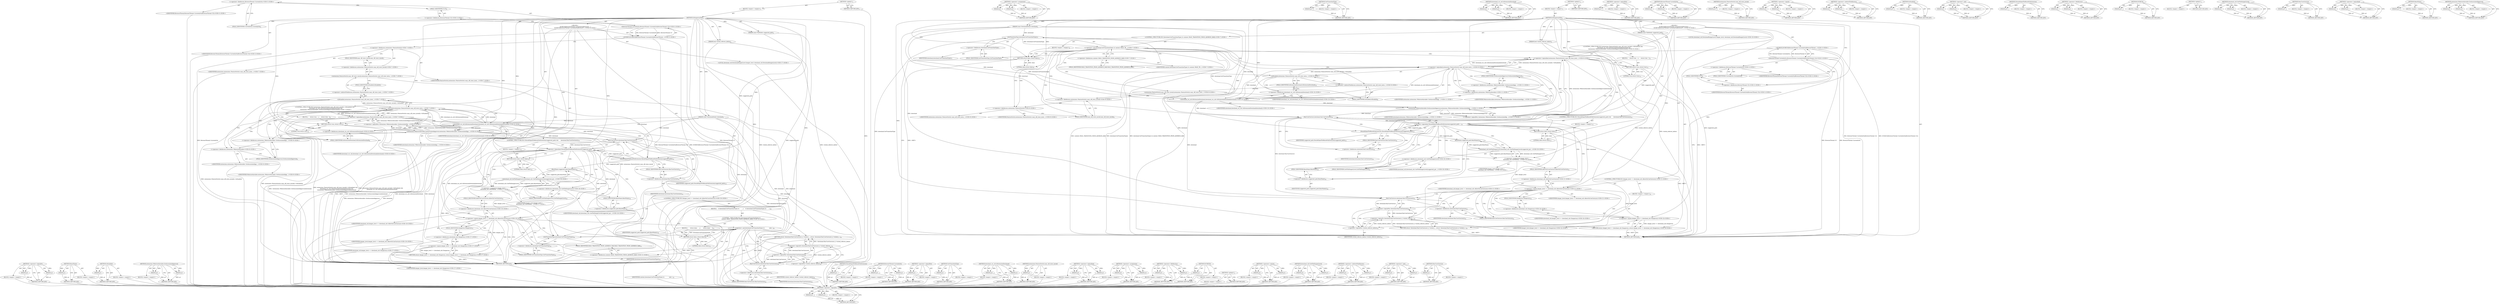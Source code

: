 digraph "HasUserGesture" {
vulnerable_214 [label=<(METHOD,&lt;operator&gt;.logicalOr)>];
vulnerable_215 [label=<(PARAM,p1)>];
vulnerable_216 [label=<(PARAM,p2)>];
vulnerable_217 [label=<(BLOCK,&lt;empty&gt;,&lt;empty&gt;)>];
vulnerable_218 [label=<(METHOD_RETURN,ANY)>];
vulnerable_195 [label=<(METHOD,&lt;operator&gt;.assignment)>];
vulnerable_196 [label=<(PARAM,p1)>];
vulnerable_197 [label=<(PARAM,p2)>];
vulnerable_198 [label=<(BLOCK,&lt;empty&gt;,&lt;empty&gt;)>];
vulnerable_199 [label=<(METHOD_RETURN,ANY)>];
vulnerable_151 [label=<(METHOD,GetTransitionType)>];
vulnerable_152 [label=<(PARAM,p1)>];
vulnerable_153 [label=<(BLOCK,&lt;empty&gt;,&lt;empty&gt;)>];
vulnerable_154 [label=<(METHOD_RETURN,ANY)>];
vulnerable_173 [label=<(METHOD,download_crx_util.IsExtensionDownload)>];
vulnerable_174 [label=<(PARAM,p1)>];
vulnerable_175 [label=<(PARAM,p2)>];
vulnerable_176 [label=<(BLOCK,&lt;empty&gt;,&lt;empty&gt;)>];
vulnerable_177 [label=<(METHOD_RETURN,ANY)>];
vulnerable_6 [label=<(METHOD,&lt;global&gt;)<SUB>1</SUB>>];
vulnerable_7 [label=<(BLOCK,&lt;empty&gt;,&lt;empty&gt;)<SUB>1</SUB>>];
vulnerable_8 [label=<(METHOD,IsDangerousFile)<SUB>1</SUB>>];
vulnerable_9 [label=<(PARAM,const DownloadItem&amp; download)<SUB>2</SUB>>];
vulnerable_10 [label=<(PARAM,const FilePath&amp; suggested_path)<SUB>3</SUB>>];
vulnerable_11 [label=<(PARAM,bool visited_referrer_before)<SUB>4</SUB>>];
vulnerable_12 [label="<(BLOCK,{
   DCHECK(BrowserThread::CurrentlyOn(BrowserT...,{
   DCHECK(BrowserThread::CurrentlyOn(BrowserT...)<SUB>4</SUB>>"];
vulnerable_13 [label="<(DCHECK,DCHECK(BrowserThread::CurrentlyOn(BrowserThread...)<SUB>5</SUB>>"];
vulnerable_14 [label="<(BrowserThread.CurrentlyOn,BrowserThread::CurrentlyOn(BrowserThread::UI))<SUB>5</SUB>>"];
vulnerable_15 [label="<(&lt;operator&gt;.fieldAccess,BrowserThread::CurrentlyOn)<SUB>5</SUB>>"];
vulnerable_16 [label="<(IDENTIFIER,BrowserThread,BrowserThread::CurrentlyOn(BrowserThread::UI))<SUB>5</SUB>>"];
vulnerable_17 [label=<(FIELD_IDENTIFIER,CurrentlyOn,CurrentlyOn)<SUB>5</SUB>>];
vulnerable_18 [label="<(&lt;operator&gt;.fieldAccess,BrowserThread::UI)<SUB>5</SUB>>"];
vulnerable_19 [label="<(IDENTIFIER,BrowserThread,BrowserThread::CurrentlyOn(BrowserThread::UI))<SUB>5</SUB>>"];
vulnerable_20 [label=<(FIELD_IDENTIFIER,UI,UI)<SUB>5</SUB>>];
vulnerable_21 [label="<(CONTROL_STRUCTURE,IF,if (download.GetTransitionType() &amp; content::PAGE_TRANSITION_FROM_ADDRESS_BAR))<SUB>7</SUB>>"];
vulnerable_22 [label="<(&lt;operator&gt;.and,download.GetTransitionType() &amp; content::PAGE_TR...)<SUB>7</SUB>>"];
vulnerable_23 [label=<(GetTransitionType,download.GetTransitionType())<SUB>7</SUB>>];
vulnerable_24 [label=<(&lt;operator&gt;.fieldAccess,download.GetTransitionType)<SUB>7</SUB>>];
vulnerable_25 [label=<(IDENTIFIER,download,download.GetTransitionType())<SUB>7</SUB>>];
vulnerable_26 [label=<(FIELD_IDENTIFIER,GetTransitionType,GetTransitionType)<SUB>7</SUB>>];
vulnerable_27 [label="<(&lt;operator&gt;.fieldAccess,content::PAGE_TRANSITION_FROM_ADDRESS_BAR)<SUB>7</SUB>>"];
vulnerable_28 [label="<(IDENTIFIER,content,download.GetTransitionType() &amp; content::PAGE_TR...)<SUB>7</SUB>>"];
vulnerable_29 [label=<(FIELD_IDENTIFIER,PAGE_TRANSITION_FROM_ADDRESS_BAR,PAGE_TRANSITION_FROM_ADDRESS_BAR)<SUB>7</SUB>>];
vulnerable_30 [label=<(BLOCK,&lt;empty&gt;,&lt;empty&gt;)<SUB>8</SUB>>];
vulnerable_31 [label=<(RETURN,return false;,return false;)<SUB>8</SUB>>];
vulnerable_32 [label=<(LITERAL,false,return false;)<SUB>8</SUB>>];
vulnerable_33 [label="<(CONTROL_STRUCTURE,IF,if (extensions::FeatureSwitch::easy_off_store_install()-&gt;IsEnabled() &amp;&amp;
      download_crx_util::IsExtensionDownload(download) &amp;&amp;
      !extensions::WebstoreInstaller::GetAssociatedApproval(download)))<SUB>9</SUB>>"];
vulnerable_34 [label="<(&lt;operator&gt;.logicalAnd,extensions::FeatureSwitch::easy_off_store_insta...)<SUB>9</SUB>>"];
vulnerable_35 [label="<(&lt;operator&gt;.logicalAnd,extensions::FeatureSwitch::easy_off_store_insta...)<SUB>9</SUB>>"];
vulnerable_36 [label="<(IsEnabled,extensions::FeatureSwitch::easy_off_store_insta...)<SUB>9</SUB>>"];
vulnerable_37 [label="<(&lt;operator&gt;.indirectFieldAccess,extensions::FeatureSwitch::easy_off_store_insta...)<SUB>9</SUB>>"];
vulnerable_38 [label="<(extensions.FeatureSwitch.easy_off_store_install,extensions::FeatureSwitch::easy_off_store_insta...)<SUB>9</SUB>>"];
vulnerable_39 [label="<(&lt;operator&gt;.fieldAccess,extensions::FeatureSwitch::easy_off_store_install)<SUB>9</SUB>>"];
vulnerable_40 [label="<(&lt;operator&gt;.fieldAccess,extensions::FeatureSwitch)<SUB>9</SUB>>"];
vulnerable_41 [label="<(IDENTIFIER,extensions,extensions::FeatureSwitch::easy_off_store_insta...)<SUB>9</SUB>>"];
vulnerable_42 [label="<(IDENTIFIER,FeatureSwitch,extensions::FeatureSwitch::easy_off_store_insta...)<SUB>9</SUB>>"];
vulnerable_43 [label=<(FIELD_IDENTIFIER,easy_off_store_install,easy_off_store_install)<SUB>9</SUB>>];
vulnerable_44 [label=<(FIELD_IDENTIFIER,IsEnabled,IsEnabled)<SUB>9</SUB>>];
vulnerable_45 [label="<(download_crx_util.IsExtensionDownload,download_crx_util::IsExtensionDownload(download))<SUB>10</SUB>>"];
vulnerable_46 [label="<(&lt;operator&gt;.fieldAccess,download_crx_util::IsExtensionDownload)<SUB>10</SUB>>"];
vulnerable_47 [label="<(IDENTIFIER,download_crx_util,download_crx_util::IsExtensionDownload(download))<SUB>10</SUB>>"];
vulnerable_48 [label=<(FIELD_IDENTIFIER,IsExtensionDownload,IsExtensionDownload)<SUB>10</SUB>>];
vulnerable_49 [label="<(IDENTIFIER,download,download_crx_util::IsExtensionDownload(download))<SUB>10</SUB>>"];
vulnerable_50 [label="<(&lt;operator&gt;.logicalNot,!extensions::WebstoreInstaller::GetAssociatedAp...)<SUB>11</SUB>>"];
vulnerable_51 [label="<(extensions.WebstoreInstaller.GetAssociatedApproval,extensions::WebstoreInstaller::GetAssociatedApp...)<SUB>11</SUB>>"];
vulnerable_52 [label="<(&lt;operator&gt;.fieldAccess,extensions::WebstoreInstaller::GetAssociatedApp...)<SUB>11</SUB>>"];
vulnerable_53 [label="<(&lt;operator&gt;.fieldAccess,extensions::WebstoreInstaller)<SUB>11</SUB>>"];
vulnerable_54 [label="<(IDENTIFIER,extensions,extensions::WebstoreInstaller::GetAssociatedApp...)<SUB>11</SUB>>"];
vulnerable_55 [label="<(IDENTIFIER,WebstoreInstaller,extensions::WebstoreInstaller::GetAssociatedApp...)<SUB>11</SUB>>"];
vulnerable_56 [label=<(FIELD_IDENTIFIER,GetAssociatedApproval,GetAssociatedApproval)<SUB>11</SUB>>];
vulnerable_57 [label="<(IDENTIFIER,download,extensions::WebstoreInstaller::GetAssociatedApp...)<SUB>11</SUB>>"];
vulnerable_58 [label=<(BLOCK,{
    return true;
  },{
    return true;
  })<SUB>11</SUB>>];
vulnerable_59 [label=<(RETURN,return true;,return true;)<SUB>12</SUB>>];
vulnerable_60 [label=<(LITERAL,true,return true;)<SUB>12</SUB>>];
vulnerable_61 [label=<(CONTROL_STRUCTURE,IF,if (ShouldOpenFileBasedOnExtension(suggested_path) &amp;&amp;
      download.HasUserGesture()))<SUB>15</SUB>>];
vulnerable_62 [label=<(&lt;operator&gt;.logicalAnd,ShouldOpenFileBasedOnExtension(suggested_path) ...)<SUB>15</SUB>>];
vulnerable_63 [label=<(ShouldOpenFileBasedOnExtension,ShouldOpenFileBasedOnExtension(suggested_path))<SUB>15</SUB>>];
vulnerable_64 [label=<(IDENTIFIER,suggested_path,ShouldOpenFileBasedOnExtension(suggested_path))<SUB>15</SUB>>];
vulnerable_65 [label=<(HasUserGesture,download.HasUserGesture())<SUB>16</SUB>>];
vulnerable_66 [label=<(&lt;operator&gt;.fieldAccess,download.HasUserGesture)<SUB>16</SUB>>];
vulnerable_67 [label=<(IDENTIFIER,download,download.HasUserGesture())<SUB>16</SUB>>];
vulnerable_68 [label=<(FIELD_IDENTIFIER,HasUserGesture,HasUserGesture)<SUB>16</SUB>>];
vulnerable_69 [label=<(BLOCK,&lt;empty&gt;,&lt;empty&gt;)<SUB>17</SUB>>];
vulnerable_70 [label=<(RETURN,return false;,return false;)<SUB>17</SUB>>];
vulnerable_71 [label=<(LITERAL,false,return false;)<SUB>17</SUB>>];
vulnerable_72 [label="<(LOCAL,download_util.DownloadDangerLevel danger_level: download_util.DownloadDangerLevel)<SUB>19</SUB>>"];
vulnerable_73 [label="<(&lt;operator&gt;.assignment,danger_level =
       download_util::GetFileDan...)<SUB>19</SUB>>"];
vulnerable_74 [label="<(IDENTIFIER,danger_level,danger_level =
       download_util::GetFileDan...)<SUB>19</SUB>>"];
vulnerable_75 [label="<(download_util.GetFileDangerLevel,download_util::GetFileDangerLevel(suggested_pat...)<SUB>20</SUB>>"];
vulnerable_76 [label="<(&lt;operator&gt;.fieldAccess,download_util::GetFileDangerLevel)<SUB>20</SUB>>"];
vulnerable_77 [label="<(IDENTIFIER,download_util,download_util::GetFileDangerLevel(suggested_pat...)<SUB>20</SUB>>"];
vulnerable_78 [label=<(FIELD_IDENTIFIER,GetFileDangerLevel,GetFileDangerLevel)<SUB>20</SUB>>];
vulnerable_79 [label=<(BaseName,suggested_path.BaseName())<SUB>20</SUB>>];
vulnerable_80 [label=<(&lt;operator&gt;.fieldAccess,suggested_path.BaseName)<SUB>20</SUB>>];
vulnerable_81 [label=<(IDENTIFIER,suggested_path,suggested_path.BaseName())<SUB>20</SUB>>];
vulnerable_82 [label=<(FIELD_IDENTIFIER,BaseName,BaseName)<SUB>20</SUB>>];
vulnerable_83 [label="<(CONTROL_STRUCTURE,IF,if (danger_level == download_util::AllowOnUserGesture))<SUB>21</SUB>>"];
vulnerable_84 [label="<(&lt;operator&gt;.equals,danger_level == download_util::AllowOnUserGesture)<SUB>21</SUB>>"];
vulnerable_85 [label="<(IDENTIFIER,danger_level,danger_level == download_util::AllowOnUserGesture)<SUB>21</SUB>>"];
vulnerable_86 [label="<(&lt;operator&gt;.fieldAccess,download_util::AllowOnUserGesture)<SUB>21</SUB>>"];
vulnerable_87 [label="<(IDENTIFIER,download_util,danger_level == download_util::AllowOnUserGesture)<SUB>21</SUB>>"];
vulnerable_88 [label=<(FIELD_IDENTIFIER,AllowOnUserGesture,AllowOnUserGesture)<SUB>21</SUB>>];
vulnerable_89 [label=<(BLOCK,&lt;empty&gt;,&lt;empty&gt;)<SUB>22</SUB>>];
vulnerable_90 [label=<(RETURN,return !download.HasUserGesture() || !visited_r...,return !download.HasUserGesture() || !visited_r...)<SUB>22</SUB>>];
vulnerable_91 [label=<(&lt;operator&gt;.logicalOr,!download.HasUserGesture() || !visited_referrer...)<SUB>22</SUB>>];
vulnerable_92 [label=<(&lt;operator&gt;.logicalNot,!download.HasUserGesture())<SUB>22</SUB>>];
vulnerable_93 [label=<(HasUserGesture,download.HasUserGesture())<SUB>22</SUB>>];
vulnerable_94 [label=<(&lt;operator&gt;.fieldAccess,download.HasUserGesture)<SUB>22</SUB>>];
vulnerable_95 [label=<(IDENTIFIER,download,download.HasUserGesture())<SUB>22</SUB>>];
vulnerable_96 [label=<(FIELD_IDENTIFIER,HasUserGesture,HasUserGesture)<SUB>22</SUB>>];
vulnerable_97 [label=<(&lt;operator&gt;.logicalNot,!visited_referrer_before)<SUB>22</SUB>>];
vulnerable_98 [label=<(IDENTIFIER,visited_referrer_before,!visited_referrer_before)<SUB>22</SUB>>];
vulnerable_99 [label="<(RETURN,return danger_level == download_util::Dangerous;,return danger_level == download_util::Dangerous;)<SUB>24</SUB>>"];
vulnerable_100 [label="<(&lt;operator&gt;.equals,danger_level == download_util::Dangerous)<SUB>24</SUB>>"];
vulnerable_101 [label="<(IDENTIFIER,danger_level,danger_level == download_util::Dangerous)<SUB>24</SUB>>"];
vulnerable_102 [label="<(&lt;operator&gt;.fieldAccess,download_util::Dangerous)<SUB>24</SUB>>"];
vulnerable_103 [label="<(IDENTIFIER,download_util,danger_level == download_util::Dangerous)<SUB>24</SUB>>"];
vulnerable_104 [label=<(FIELD_IDENTIFIER,Dangerous,Dangerous)<SUB>24</SUB>>];
vulnerable_105 [label=<(METHOD_RETURN,bool)<SUB>1</SUB>>];
vulnerable_107 [label=<(METHOD_RETURN,ANY)<SUB>1</SUB>>];
vulnerable_178 [label=<(METHOD,&lt;operator&gt;.logicalNot)>];
vulnerable_179 [label=<(PARAM,p1)>];
vulnerable_180 [label=<(BLOCK,&lt;empty&gt;,&lt;empty&gt;)>];
vulnerable_181 [label=<(METHOD_RETURN,ANY)>];
vulnerable_136 [label=<(METHOD,BrowserThread.CurrentlyOn)>];
vulnerable_137 [label=<(PARAM,p1)>];
vulnerable_138 [label=<(PARAM,p2)>];
vulnerable_139 [label=<(BLOCK,&lt;empty&gt;,&lt;empty&gt;)>];
vulnerable_140 [label=<(METHOD_RETURN,ANY)>];
vulnerable_169 [label=<(METHOD,extensions.FeatureSwitch.easy_off_store_install)>];
vulnerable_170 [label=<(PARAM,p1)>];
vulnerable_171 [label=<(BLOCK,&lt;empty&gt;,&lt;empty&gt;)>];
vulnerable_172 [label=<(METHOD_RETURN,ANY)>];
vulnerable_209 [label=<(METHOD,&lt;operator&gt;.equals)>];
vulnerable_210 [label=<(PARAM,p1)>];
vulnerable_211 [label=<(PARAM,p2)>];
vulnerable_212 [label=<(BLOCK,&lt;empty&gt;,&lt;empty&gt;)>];
vulnerable_213 [label=<(METHOD_RETURN,ANY)>];
vulnerable_164 [label=<(METHOD,&lt;operator&gt;.indirectFieldAccess)>];
vulnerable_165 [label=<(PARAM,p1)>];
vulnerable_166 [label=<(PARAM,p2)>];
vulnerable_167 [label=<(BLOCK,&lt;empty&gt;,&lt;empty&gt;)>];
vulnerable_168 [label=<(METHOD_RETURN,ANY)>];
vulnerable_160 [label=<(METHOD,IsEnabled)>];
vulnerable_161 [label=<(PARAM,p1)>];
vulnerable_162 [label=<(BLOCK,&lt;empty&gt;,&lt;empty&gt;)>];
vulnerable_163 [label=<(METHOD_RETURN,ANY)>];
vulnerable_146 [label=<(METHOD,&lt;operator&gt;.and)>];
vulnerable_147 [label=<(PARAM,p1)>];
vulnerable_148 [label=<(PARAM,p2)>];
vulnerable_149 [label=<(BLOCK,&lt;empty&gt;,&lt;empty&gt;)>];
vulnerable_150 [label=<(METHOD_RETURN,ANY)>];
vulnerable_187 [label=<(METHOD,ShouldOpenFileBasedOnExtension)>];
vulnerable_188 [label=<(PARAM,p1)>];
vulnerable_189 [label=<(BLOCK,&lt;empty&gt;,&lt;empty&gt;)>];
vulnerable_190 [label=<(METHOD_RETURN,ANY)>];
vulnerable_141 [label=<(METHOD,&lt;operator&gt;.fieldAccess)>];
vulnerable_142 [label=<(PARAM,p1)>];
vulnerable_143 [label=<(PARAM,p2)>];
vulnerable_144 [label=<(BLOCK,&lt;empty&gt;,&lt;empty&gt;)>];
vulnerable_145 [label=<(METHOD_RETURN,ANY)>];
vulnerable_132 [label=<(METHOD,DCHECK)>];
vulnerable_133 [label=<(PARAM,p1)>];
vulnerable_134 [label=<(BLOCK,&lt;empty&gt;,&lt;empty&gt;)>];
vulnerable_135 [label=<(METHOD_RETURN,ANY)>];
vulnerable_126 [label=<(METHOD,&lt;global&gt;)<SUB>1</SUB>>];
vulnerable_127 [label=<(BLOCK,&lt;empty&gt;,&lt;empty&gt;)>];
vulnerable_128 [label=<(METHOD_RETURN,ANY)>];
vulnerable_200 [label=<(METHOD,download_util.GetFileDangerLevel)>];
vulnerable_201 [label=<(PARAM,p1)>];
vulnerable_202 [label=<(PARAM,p2)>];
vulnerable_203 [label=<(BLOCK,&lt;empty&gt;,&lt;empty&gt;)>];
vulnerable_204 [label=<(METHOD_RETURN,ANY)>];
vulnerable_191 [label=<(METHOD,HasUserGesture)>];
vulnerable_192 [label=<(PARAM,p1)>];
vulnerable_193 [label=<(BLOCK,&lt;empty&gt;,&lt;empty&gt;)>];
vulnerable_194 [label=<(METHOD_RETURN,ANY)>];
vulnerable_155 [label=<(METHOD,&lt;operator&gt;.logicalAnd)>];
vulnerable_156 [label=<(PARAM,p1)>];
vulnerable_157 [label=<(PARAM,p2)>];
vulnerable_158 [label=<(BLOCK,&lt;empty&gt;,&lt;empty&gt;)>];
vulnerable_159 [label=<(METHOD_RETURN,ANY)>];
vulnerable_205 [label=<(METHOD,BaseName)>];
vulnerable_206 [label=<(PARAM,p1)>];
vulnerable_207 [label=<(BLOCK,&lt;empty&gt;,&lt;empty&gt;)>];
vulnerable_208 [label=<(METHOD_RETURN,ANY)>];
vulnerable_182 [label=<(METHOD,extensions.WebstoreInstaller.GetAssociatedApproval)>];
vulnerable_183 [label=<(PARAM,p1)>];
vulnerable_184 [label=<(PARAM,p2)>];
vulnerable_185 [label=<(BLOCK,&lt;empty&gt;,&lt;empty&gt;)>];
vulnerable_186 [label=<(METHOD_RETURN,ANY)>];
fixed_214 [label=<(METHOD,&lt;operator&gt;.logicalOr)>];
fixed_215 [label=<(PARAM,p1)>];
fixed_216 [label=<(PARAM,p2)>];
fixed_217 [label=<(BLOCK,&lt;empty&gt;,&lt;empty&gt;)>];
fixed_218 [label=<(METHOD_RETURN,ANY)>];
fixed_196 [label=<(METHOD,BaseName)>];
fixed_197 [label=<(PARAM,p1)>];
fixed_198 [label=<(BLOCK,&lt;empty&gt;,&lt;empty&gt;)>];
fixed_199 [label=<(METHOD_RETURN,ANY)>];
fixed_151 [label=<(METHOD,IsEnabled)>];
fixed_152 [label=<(PARAM,p1)>];
fixed_153 [label=<(BLOCK,&lt;empty&gt;,&lt;empty&gt;)>];
fixed_154 [label=<(METHOD_RETURN,ANY)>];
fixed_173 [label=<(METHOD,extensions.WebstoreInstaller.GetAssociatedApproval)>];
fixed_174 [label=<(PARAM,p1)>];
fixed_175 [label=<(PARAM,p2)>];
fixed_176 [label=<(BLOCK,&lt;empty&gt;,&lt;empty&gt;)>];
fixed_177 [label=<(METHOD_RETURN,ANY)>];
fixed_6 [label=<(METHOD,&lt;global&gt;)<SUB>1</SUB>>];
fixed_7 [label=<(BLOCK,&lt;empty&gt;,&lt;empty&gt;)<SUB>1</SUB>>];
fixed_8 [label=<(METHOD,IsDangerousFile)<SUB>1</SUB>>];
fixed_9 [label=<(PARAM,const DownloadItem&amp; download)<SUB>2</SUB>>];
fixed_10 [label=<(PARAM,const FilePath&amp; suggested_path)<SUB>3</SUB>>];
fixed_11 [label=<(PARAM,bool visited_referrer_before)<SUB>4</SUB>>];
fixed_12 [label="<(BLOCK,{
   DCHECK(BrowserThread::CurrentlyOn(BrowserT...,{
   DCHECK(BrowserThread::CurrentlyOn(BrowserT...)<SUB>4</SUB>>"];
fixed_13 [label="<(DCHECK,DCHECK(BrowserThread::CurrentlyOn(BrowserThread...)<SUB>5</SUB>>"];
fixed_14 [label="<(BrowserThread.CurrentlyOn,BrowserThread::CurrentlyOn(BrowserThread::UI))<SUB>5</SUB>>"];
fixed_15 [label="<(&lt;operator&gt;.fieldAccess,BrowserThread::CurrentlyOn)<SUB>5</SUB>>"];
fixed_16 [label="<(IDENTIFIER,BrowserThread,BrowserThread::CurrentlyOn(BrowserThread::UI))<SUB>5</SUB>>"];
fixed_17 [label=<(FIELD_IDENTIFIER,CurrentlyOn,CurrentlyOn)<SUB>5</SUB>>];
fixed_18 [label="<(&lt;operator&gt;.fieldAccess,BrowserThread::UI)<SUB>5</SUB>>"];
fixed_19 [label="<(IDENTIFIER,BrowserThread,BrowserThread::CurrentlyOn(BrowserThread::UI))<SUB>5</SUB>>"];
fixed_20 [label=<(FIELD_IDENTIFIER,UI,UI)<SUB>5</SUB>>];
fixed_21 [label="<(CONTROL_STRUCTURE,IF,if (extensions::FeatureSwitch::easy_off_store_install()-&gt;IsEnabled() &amp;&amp;
      download_crx_util::IsExtensionDownload(download) &amp;&amp;
      !extensions::WebstoreInstaller::GetAssociatedApproval(download)))<SUB>7</SUB>>"];
fixed_22 [label="<(&lt;operator&gt;.logicalAnd,extensions::FeatureSwitch::easy_off_store_insta...)<SUB>7</SUB>>"];
fixed_23 [label="<(&lt;operator&gt;.logicalAnd,extensions::FeatureSwitch::easy_off_store_insta...)<SUB>7</SUB>>"];
fixed_24 [label="<(IsEnabled,extensions::FeatureSwitch::easy_off_store_insta...)<SUB>7</SUB>>"];
fixed_25 [label="<(&lt;operator&gt;.indirectFieldAccess,extensions::FeatureSwitch::easy_off_store_insta...)<SUB>7</SUB>>"];
fixed_26 [label="<(extensions.FeatureSwitch.easy_off_store_install,extensions::FeatureSwitch::easy_off_store_insta...)<SUB>7</SUB>>"];
fixed_27 [label="<(&lt;operator&gt;.fieldAccess,extensions::FeatureSwitch::easy_off_store_install)<SUB>7</SUB>>"];
fixed_28 [label="<(&lt;operator&gt;.fieldAccess,extensions::FeatureSwitch)<SUB>7</SUB>>"];
fixed_29 [label="<(IDENTIFIER,extensions,extensions::FeatureSwitch::easy_off_store_insta...)<SUB>7</SUB>>"];
fixed_30 [label="<(IDENTIFIER,FeatureSwitch,extensions::FeatureSwitch::easy_off_store_insta...)<SUB>7</SUB>>"];
fixed_31 [label=<(FIELD_IDENTIFIER,easy_off_store_install,easy_off_store_install)<SUB>7</SUB>>];
fixed_32 [label=<(FIELD_IDENTIFIER,IsEnabled,IsEnabled)<SUB>7</SUB>>];
fixed_33 [label="<(download_crx_util.IsExtensionDownload,download_crx_util::IsExtensionDownload(download))<SUB>8</SUB>>"];
fixed_34 [label="<(&lt;operator&gt;.fieldAccess,download_crx_util::IsExtensionDownload)<SUB>8</SUB>>"];
fixed_35 [label="<(IDENTIFIER,download_crx_util,download_crx_util::IsExtensionDownload(download))<SUB>8</SUB>>"];
fixed_36 [label=<(FIELD_IDENTIFIER,IsExtensionDownload,IsExtensionDownload)<SUB>8</SUB>>];
fixed_37 [label="<(IDENTIFIER,download,download_crx_util::IsExtensionDownload(download))<SUB>8</SUB>>"];
fixed_38 [label="<(&lt;operator&gt;.logicalNot,!extensions::WebstoreInstaller::GetAssociatedAp...)<SUB>9</SUB>>"];
fixed_39 [label="<(extensions.WebstoreInstaller.GetAssociatedApproval,extensions::WebstoreInstaller::GetAssociatedApp...)<SUB>9</SUB>>"];
fixed_40 [label="<(&lt;operator&gt;.fieldAccess,extensions::WebstoreInstaller::GetAssociatedApp...)<SUB>9</SUB>>"];
fixed_41 [label="<(&lt;operator&gt;.fieldAccess,extensions::WebstoreInstaller)<SUB>9</SUB>>"];
fixed_42 [label="<(IDENTIFIER,extensions,extensions::WebstoreInstaller::GetAssociatedApp...)<SUB>9</SUB>>"];
fixed_43 [label="<(IDENTIFIER,WebstoreInstaller,extensions::WebstoreInstaller::GetAssociatedApp...)<SUB>9</SUB>>"];
fixed_44 [label=<(FIELD_IDENTIFIER,GetAssociatedApproval,GetAssociatedApproval)<SUB>9</SUB>>];
fixed_45 [label="<(IDENTIFIER,download,extensions::WebstoreInstaller::GetAssociatedApp...)<SUB>9</SUB>>"];
fixed_46 [label=<(BLOCK,{
    return true;
  },{
    return true;
  })<SUB>9</SUB>>];
fixed_47 [label=<(RETURN,return true;,return true;)<SUB>10</SUB>>];
fixed_48 [label=<(LITERAL,true,return true;)<SUB>10</SUB>>];
fixed_49 [label=<(CONTROL_STRUCTURE,IF,if (ShouldOpenFileBasedOnExtension(suggested_path) &amp;&amp;
      download.HasUserGesture()))<SUB>13</SUB>>];
fixed_50 [label=<(&lt;operator&gt;.logicalAnd,ShouldOpenFileBasedOnExtension(suggested_path) ...)<SUB>13</SUB>>];
fixed_51 [label=<(ShouldOpenFileBasedOnExtension,ShouldOpenFileBasedOnExtension(suggested_path))<SUB>13</SUB>>];
fixed_52 [label=<(IDENTIFIER,suggested_path,ShouldOpenFileBasedOnExtension(suggested_path))<SUB>13</SUB>>];
fixed_53 [label=<(HasUserGesture,download.HasUserGesture())<SUB>14</SUB>>];
fixed_54 [label=<(&lt;operator&gt;.fieldAccess,download.HasUserGesture)<SUB>14</SUB>>];
fixed_55 [label=<(IDENTIFIER,download,download.HasUserGesture())<SUB>14</SUB>>];
fixed_56 [label=<(FIELD_IDENTIFIER,HasUserGesture,HasUserGesture)<SUB>14</SUB>>];
fixed_57 [label=<(BLOCK,&lt;empty&gt;,&lt;empty&gt;)<SUB>15</SUB>>];
fixed_58 [label=<(RETURN,return false;,return false;)<SUB>15</SUB>>];
fixed_59 [label=<(LITERAL,false,return false;)<SUB>15</SUB>>];
fixed_60 [label="<(LOCAL,download_util.DownloadDangerLevel danger_level: download_util.DownloadDangerLevel)<SUB>17</SUB>>"];
fixed_61 [label="<(&lt;operator&gt;.assignment,danger_level =
       download_util::GetFileDan...)<SUB>17</SUB>>"];
fixed_62 [label="<(IDENTIFIER,danger_level,danger_level =
       download_util::GetFileDan...)<SUB>17</SUB>>"];
fixed_63 [label="<(download_util.GetFileDangerLevel,download_util::GetFileDangerLevel(suggested_pat...)<SUB>18</SUB>>"];
fixed_64 [label="<(&lt;operator&gt;.fieldAccess,download_util::GetFileDangerLevel)<SUB>18</SUB>>"];
fixed_65 [label="<(IDENTIFIER,download_util,download_util::GetFileDangerLevel(suggested_pat...)<SUB>18</SUB>>"];
fixed_66 [label=<(FIELD_IDENTIFIER,GetFileDangerLevel,GetFileDangerLevel)<SUB>18</SUB>>];
fixed_67 [label=<(BaseName,suggested_path.BaseName())<SUB>18</SUB>>];
fixed_68 [label=<(&lt;operator&gt;.fieldAccess,suggested_path.BaseName)<SUB>18</SUB>>];
fixed_69 [label=<(IDENTIFIER,suggested_path,suggested_path.BaseName())<SUB>18</SUB>>];
fixed_70 [label=<(FIELD_IDENTIFIER,BaseName,BaseName)<SUB>18</SUB>>];
fixed_71 [label="<(CONTROL_STRUCTURE,IF,if (danger_level == download_util::AllowOnUserGesture))<SUB>19</SUB>>"];
fixed_72 [label="<(&lt;operator&gt;.equals,danger_level == download_util::AllowOnUserGesture)<SUB>19</SUB>>"];
fixed_73 [label="<(IDENTIFIER,danger_level,danger_level == download_util::AllowOnUserGesture)<SUB>19</SUB>>"];
fixed_74 [label="<(&lt;operator&gt;.fieldAccess,download_util::AllowOnUserGesture)<SUB>19</SUB>>"];
fixed_75 [label="<(IDENTIFIER,download_util,danger_level == download_util::AllowOnUserGesture)<SUB>19</SUB>>"];
fixed_76 [label=<(FIELD_IDENTIFIER,AllowOnUserGesture,AllowOnUserGesture)<SUB>19</SUB>>];
fixed_77 [label=<(BLOCK,{
    if (download.GetTransitionType() &amp;
      ...,{
    if (download.GetTransitionType() &amp;
      ...)<SUB>19</SUB>>];
fixed_78 [label="<(CONTROL_STRUCTURE,IF,if (download.GetTransitionType() &amp;
            content::PAGE_TRANSITION_FROM_ADDRESS_BAR))<SUB>20</SUB>>"];
fixed_79 [label=<(&lt;operator&gt;.and,download.GetTransitionType() &amp;
            cont...)<SUB>20</SUB>>];
fixed_80 [label=<(GetTransitionType,download.GetTransitionType())<SUB>20</SUB>>];
fixed_81 [label=<(&lt;operator&gt;.fieldAccess,download.GetTransitionType)<SUB>20</SUB>>];
fixed_82 [label=<(IDENTIFIER,download,download.GetTransitionType())<SUB>20</SUB>>];
fixed_83 [label=<(FIELD_IDENTIFIER,GetTransitionType,GetTransitionType)<SUB>20</SUB>>];
fixed_84 [label="<(&lt;operator&gt;.fieldAccess,content::PAGE_TRANSITION_FROM_ADDRESS_BAR)<SUB>21</SUB>>"];
fixed_85 [label=<(IDENTIFIER,content,download.GetTransitionType() &amp;
            cont...)<SUB>21</SUB>>];
fixed_86 [label=<(FIELD_IDENTIFIER,PAGE_TRANSITION_FROM_ADDRESS_BAR,PAGE_TRANSITION_FROM_ADDRESS_BAR)<SUB>21</SUB>>];
fixed_87 [label=<(BLOCK,{
      return false;
    },{
      return false;
    })<SUB>21</SUB>>];
fixed_88 [label=<(RETURN,return false;,return false;)<SUB>22</SUB>>];
fixed_89 [label=<(LITERAL,false,return false;)<SUB>22</SUB>>];
fixed_90 [label=<(RETURN,return !download.HasUserGesture() || !visited_r...,return !download.HasUserGesture() || !visited_r...)<SUB>24</SUB>>];
fixed_91 [label=<(&lt;operator&gt;.logicalOr,!download.HasUserGesture() || !visited_referrer...)<SUB>24</SUB>>];
fixed_92 [label=<(&lt;operator&gt;.logicalNot,!download.HasUserGesture())<SUB>24</SUB>>];
fixed_93 [label=<(HasUserGesture,download.HasUserGesture())<SUB>24</SUB>>];
fixed_94 [label=<(&lt;operator&gt;.fieldAccess,download.HasUserGesture)<SUB>24</SUB>>];
fixed_95 [label=<(IDENTIFIER,download,download.HasUserGesture())<SUB>24</SUB>>];
fixed_96 [label=<(FIELD_IDENTIFIER,HasUserGesture,HasUserGesture)<SUB>24</SUB>>];
fixed_97 [label=<(&lt;operator&gt;.logicalNot,!visited_referrer_before)<SUB>24</SUB>>];
fixed_98 [label=<(IDENTIFIER,visited_referrer_before,!visited_referrer_before)<SUB>24</SUB>>];
fixed_99 [label="<(RETURN,return danger_level == download_util::Dangerous;,return danger_level == download_util::Dangerous;)<SUB>27</SUB>>"];
fixed_100 [label="<(&lt;operator&gt;.equals,danger_level == download_util::Dangerous)<SUB>27</SUB>>"];
fixed_101 [label="<(IDENTIFIER,danger_level,danger_level == download_util::Dangerous)<SUB>27</SUB>>"];
fixed_102 [label="<(&lt;operator&gt;.fieldAccess,download_util::Dangerous)<SUB>27</SUB>>"];
fixed_103 [label="<(IDENTIFIER,download_util,danger_level == download_util::Dangerous)<SUB>27</SUB>>"];
fixed_104 [label=<(FIELD_IDENTIFIER,Dangerous,Dangerous)<SUB>27</SUB>>];
fixed_105 [label=<(METHOD_RETURN,bool)<SUB>1</SUB>>];
fixed_107 [label=<(METHOD_RETURN,ANY)<SUB>1</SUB>>];
fixed_178 [label=<(METHOD,ShouldOpenFileBasedOnExtension)>];
fixed_179 [label=<(PARAM,p1)>];
fixed_180 [label=<(BLOCK,&lt;empty&gt;,&lt;empty&gt;)>];
fixed_181 [label=<(METHOD_RETURN,ANY)>];
fixed_136 [label=<(METHOD,BrowserThread.CurrentlyOn)>];
fixed_137 [label=<(PARAM,p1)>];
fixed_138 [label=<(PARAM,p2)>];
fixed_139 [label=<(BLOCK,&lt;empty&gt;,&lt;empty&gt;)>];
fixed_140 [label=<(METHOD_RETURN,ANY)>];
fixed_169 [label=<(METHOD,&lt;operator&gt;.logicalNot)>];
fixed_170 [label=<(PARAM,p1)>];
fixed_171 [label=<(BLOCK,&lt;empty&gt;,&lt;empty&gt;)>];
fixed_172 [label=<(METHOD_RETURN,ANY)>];
fixed_210 [label=<(METHOD,GetTransitionType)>];
fixed_211 [label=<(PARAM,p1)>];
fixed_212 [label=<(BLOCK,&lt;empty&gt;,&lt;empty&gt;)>];
fixed_213 [label=<(METHOD_RETURN,ANY)>];
fixed_164 [label=<(METHOD,download_crx_util.IsExtensionDownload)>];
fixed_165 [label=<(PARAM,p1)>];
fixed_166 [label=<(PARAM,p2)>];
fixed_167 [label=<(BLOCK,&lt;empty&gt;,&lt;empty&gt;)>];
fixed_168 [label=<(METHOD_RETURN,ANY)>];
fixed_160 [label=<(METHOD,extensions.FeatureSwitch.easy_off_store_install)>];
fixed_161 [label=<(PARAM,p1)>];
fixed_162 [label=<(BLOCK,&lt;empty&gt;,&lt;empty&gt;)>];
fixed_163 [label=<(METHOD_RETURN,ANY)>];
fixed_146 [label=<(METHOD,&lt;operator&gt;.logicalAnd)>];
fixed_147 [label=<(PARAM,p1)>];
fixed_148 [label=<(PARAM,p2)>];
fixed_149 [label=<(BLOCK,&lt;empty&gt;,&lt;empty&gt;)>];
fixed_150 [label=<(METHOD_RETURN,ANY)>];
fixed_186 [label=<(METHOD,&lt;operator&gt;.assignment)>];
fixed_187 [label=<(PARAM,p1)>];
fixed_188 [label=<(PARAM,p2)>];
fixed_189 [label=<(BLOCK,&lt;empty&gt;,&lt;empty&gt;)>];
fixed_190 [label=<(METHOD_RETURN,ANY)>];
fixed_141 [label=<(METHOD,&lt;operator&gt;.fieldAccess)>];
fixed_142 [label=<(PARAM,p1)>];
fixed_143 [label=<(PARAM,p2)>];
fixed_144 [label=<(BLOCK,&lt;empty&gt;,&lt;empty&gt;)>];
fixed_145 [label=<(METHOD_RETURN,ANY)>];
fixed_132 [label=<(METHOD,DCHECK)>];
fixed_133 [label=<(PARAM,p1)>];
fixed_134 [label=<(BLOCK,&lt;empty&gt;,&lt;empty&gt;)>];
fixed_135 [label=<(METHOD_RETURN,ANY)>];
fixed_126 [label=<(METHOD,&lt;global&gt;)<SUB>1</SUB>>];
fixed_127 [label=<(BLOCK,&lt;empty&gt;,&lt;empty&gt;)>];
fixed_128 [label=<(METHOD_RETURN,ANY)>];
fixed_200 [label=<(METHOD,&lt;operator&gt;.equals)>];
fixed_201 [label=<(PARAM,p1)>];
fixed_202 [label=<(PARAM,p2)>];
fixed_203 [label=<(BLOCK,&lt;empty&gt;,&lt;empty&gt;)>];
fixed_204 [label=<(METHOD_RETURN,ANY)>];
fixed_191 [label=<(METHOD,download_util.GetFileDangerLevel)>];
fixed_192 [label=<(PARAM,p1)>];
fixed_193 [label=<(PARAM,p2)>];
fixed_194 [label=<(BLOCK,&lt;empty&gt;,&lt;empty&gt;)>];
fixed_195 [label=<(METHOD_RETURN,ANY)>];
fixed_155 [label=<(METHOD,&lt;operator&gt;.indirectFieldAccess)>];
fixed_156 [label=<(PARAM,p1)>];
fixed_157 [label=<(PARAM,p2)>];
fixed_158 [label=<(BLOCK,&lt;empty&gt;,&lt;empty&gt;)>];
fixed_159 [label=<(METHOD_RETURN,ANY)>];
fixed_205 [label=<(METHOD,&lt;operator&gt;.and)>];
fixed_206 [label=<(PARAM,p1)>];
fixed_207 [label=<(PARAM,p2)>];
fixed_208 [label=<(BLOCK,&lt;empty&gt;,&lt;empty&gt;)>];
fixed_209 [label=<(METHOD_RETURN,ANY)>];
fixed_182 [label=<(METHOD,HasUserGesture)>];
fixed_183 [label=<(PARAM,p1)>];
fixed_184 [label=<(BLOCK,&lt;empty&gt;,&lt;empty&gt;)>];
fixed_185 [label=<(METHOD_RETURN,ANY)>];
vulnerable_214 -> vulnerable_215  [key=0, label="AST: "];
vulnerable_214 -> vulnerable_215  [key=1, label="DDG: "];
vulnerable_214 -> vulnerable_217  [key=0, label="AST: "];
vulnerable_214 -> vulnerable_216  [key=0, label="AST: "];
vulnerable_214 -> vulnerable_216  [key=1, label="DDG: "];
vulnerable_214 -> vulnerable_218  [key=0, label="AST: "];
vulnerable_214 -> vulnerable_218  [key=1, label="CFG: "];
vulnerable_215 -> vulnerable_218  [key=0, label="DDG: p1"];
vulnerable_216 -> vulnerable_218  [key=0, label="DDG: p2"];
vulnerable_195 -> vulnerable_196  [key=0, label="AST: "];
vulnerable_195 -> vulnerable_196  [key=1, label="DDG: "];
vulnerable_195 -> vulnerable_198  [key=0, label="AST: "];
vulnerable_195 -> vulnerable_197  [key=0, label="AST: "];
vulnerable_195 -> vulnerable_197  [key=1, label="DDG: "];
vulnerable_195 -> vulnerable_199  [key=0, label="AST: "];
vulnerable_195 -> vulnerable_199  [key=1, label="CFG: "];
vulnerable_196 -> vulnerable_199  [key=0, label="DDG: p1"];
vulnerable_197 -> vulnerable_199  [key=0, label="DDG: p2"];
vulnerable_151 -> vulnerable_152  [key=0, label="AST: "];
vulnerable_151 -> vulnerable_152  [key=1, label="DDG: "];
vulnerable_151 -> vulnerable_153  [key=0, label="AST: "];
vulnerable_151 -> vulnerable_154  [key=0, label="AST: "];
vulnerable_151 -> vulnerable_154  [key=1, label="CFG: "];
vulnerable_152 -> vulnerable_154  [key=0, label="DDG: p1"];
vulnerable_173 -> vulnerable_174  [key=0, label="AST: "];
vulnerable_173 -> vulnerable_174  [key=1, label="DDG: "];
vulnerable_173 -> vulnerable_176  [key=0, label="AST: "];
vulnerable_173 -> vulnerable_175  [key=0, label="AST: "];
vulnerable_173 -> vulnerable_175  [key=1, label="DDG: "];
vulnerable_173 -> vulnerable_177  [key=0, label="AST: "];
vulnerable_173 -> vulnerable_177  [key=1, label="CFG: "];
vulnerable_174 -> vulnerable_177  [key=0, label="DDG: p1"];
vulnerable_175 -> vulnerable_177  [key=0, label="DDG: p2"];
vulnerable_6 -> vulnerable_7  [key=0, label="AST: "];
vulnerable_6 -> vulnerable_107  [key=0, label="AST: "];
vulnerable_6 -> vulnerable_107  [key=1, label="CFG: "];
vulnerable_7 -> vulnerable_8  [key=0, label="AST: "];
vulnerable_8 -> vulnerable_9  [key=0, label="AST: "];
vulnerable_8 -> vulnerable_9  [key=1, label="DDG: "];
vulnerable_8 -> vulnerable_10  [key=0, label="AST: "];
vulnerable_8 -> vulnerable_10  [key=1, label="DDG: "];
vulnerable_8 -> vulnerable_11  [key=0, label="AST: "];
vulnerable_8 -> vulnerable_11  [key=1, label="DDG: "];
vulnerable_8 -> vulnerable_12  [key=0, label="AST: "];
vulnerable_8 -> vulnerable_105  [key=0, label="AST: "];
vulnerable_8 -> vulnerable_17  [key=0, label="CFG: "];
vulnerable_8 -> vulnerable_31  [key=0, label="DDG: "];
vulnerable_8 -> vulnerable_59  [key=0, label="DDG: "];
vulnerable_8 -> vulnerable_70  [key=0, label="DDG: "];
vulnerable_8 -> vulnerable_84  [key=0, label="DDG: "];
vulnerable_8 -> vulnerable_100  [key=0, label="DDG: "];
vulnerable_8 -> vulnerable_32  [key=0, label="DDG: "];
vulnerable_8 -> vulnerable_60  [key=0, label="DDG: "];
vulnerable_8 -> vulnerable_63  [key=0, label="DDG: "];
vulnerable_8 -> vulnerable_71  [key=0, label="DDG: "];
vulnerable_8 -> vulnerable_45  [key=0, label="DDG: "];
vulnerable_8 -> vulnerable_51  [key=0, label="DDG: "];
vulnerable_8 -> vulnerable_97  [key=0, label="DDG: "];
vulnerable_9 -> vulnerable_105  [key=0, label="DDG: download"];
vulnerable_9 -> vulnerable_23  [key=0, label="DDG: download"];
vulnerable_9 -> vulnerable_65  [key=0, label="DDG: download"];
vulnerable_9 -> vulnerable_45  [key=0, label="DDG: download"];
vulnerable_9 -> vulnerable_51  [key=0, label="DDG: download"];
vulnerable_9 -> vulnerable_93  [key=0, label="DDG: download"];
vulnerable_10 -> vulnerable_105  [key=0, label="DDG: suggested_path"];
vulnerable_10 -> vulnerable_63  [key=0, label="DDG: suggested_path"];
vulnerable_11 -> vulnerable_105  [key=0, label="DDG: visited_referrer_before"];
vulnerable_11 -> vulnerable_97  [key=0, label="DDG: visited_referrer_before"];
vulnerable_12 -> vulnerable_13  [key=0, label="AST: "];
vulnerable_12 -> vulnerable_21  [key=0, label="AST: "];
vulnerable_12 -> vulnerable_33  [key=0, label="AST: "];
vulnerable_12 -> vulnerable_61  [key=0, label="AST: "];
vulnerable_12 -> vulnerable_72  [key=0, label="AST: "];
vulnerable_12 -> vulnerable_73  [key=0, label="AST: "];
vulnerable_12 -> vulnerable_83  [key=0, label="AST: "];
vulnerable_12 -> vulnerable_99  [key=0, label="AST: "];
vulnerable_13 -> vulnerable_14  [key=0, label="AST: "];
vulnerable_13 -> vulnerable_26  [key=0, label="CFG: "];
vulnerable_13 -> vulnerable_105  [key=0, label="DDG: BrowserThread::CurrentlyOn(BrowserThread::UI)"];
vulnerable_13 -> vulnerable_105  [key=1, label="DDG: DCHECK(BrowserThread::CurrentlyOn(BrowserThread::UI))"];
vulnerable_14 -> vulnerable_15  [key=0, label="AST: "];
vulnerable_14 -> vulnerable_18  [key=0, label="AST: "];
vulnerable_14 -> vulnerable_13  [key=0, label="CFG: "];
vulnerable_14 -> vulnerable_13  [key=1, label="DDG: BrowserThread::CurrentlyOn"];
vulnerable_14 -> vulnerable_13  [key=2, label="DDG: BrowserThread::UI"];
vulnerable_14 -> vulnerable_105  [key=0, label="DDG: BrowserThread::CurrentlyOn"];
vulnerable_14 -> vulnerable_105  [key=1, label="DDG: BrowserThread::UI"];
vulnerable_15 -> vulnerable_16  [key=0, label="AST: "];
vulnerable_15 -> vulnerable_17  [key=0, label="AST: "];
vulnerable_15 -> vulnerable_20  [key=0, label="CFG: "];
vulnerable_17 -> vulnerable_15  [key=0, label="CFG: "];
vulnerable_18 -> vulnerable_19  [key=0, label="AST: "];
vulnerable_18 -> vulnerable_20  [key=0, label="AST: "];
vulnerable_18 -> vulnerable_14  [key=0, label="CFG: "];
vulnerable_20 -> vulnerable_18  [key=0, label="CFG: "];
vulnerable_21 -> vulnerable_22  [key=0, label="AST: "];
vulnerable_21 -> vulnerable_30  [key=0, label="AST: "];
vulnerable_22 -> vulnerable_23  [key=0, label="AST: "];
vulnerable_22 -> vulnerable_27  [key=0, label="AST: "];
vulnerable_22 -> vulnerable_31  [key=0, label="CFG: "];
vulnerable_22 -> vulnerable_31  [key=1, label="CDG: "];
vulnerable_22 -> vulnerable_40  [key=0, label="CFG: "];
vulnerable_22 -> vulnerable_40  [key=1, label="CDG: "];
vulnerable_22 -> vulnerable_105  [key=0, label="DDG: download.GetTransitionType()"];
vulnerable_22 -> vulnerable_105  [key=1, label="DDG: content::PAGE_TRANSITION_FROM_ADDRESS_BAR"];
vulnerable_22 -> vulnerable_105  [key=2, label="DDG: download.GetTransitionType() &amp; content::PAGE_TRANSITION_FROM_ADDRESS_BAR"];
vulnerable_22 -> vulnerable_34  [key=0, label="CDG: "];
vulnerable_22 -> vulnerable_37  [key=0, label="CDG: "];
vulnerable_22 -> vulnerable_38  [key=0, label="CDG: "];
vulnerable_22 -> vulnerable_44  [key=0, label="CDG: "];
vulnerable_22 -> vulnerable_35  [key=0, label="CDG: "];
vulnerable_22 -> vulnerable_43  [key=0, label="CDG: "];
vulnerable_22 -> vulnerable_36  [key=0, label="CDG: "];
vulnerable_22 -> vulnerable_39  [key=0, label="CDG: "];
vulnerable_23 -> vulnerable_24  [key=0, label="AST: "];
vulnerable_23 -> vulnerable_29  [key=0, label="CFG: "];
vulnerable_23 -> vulnerable_105  [key=0, label="DDG: download.GetTransitionType"];
vulnerable_23 -> vulnerable_22  [key=0, label="DDG: download.GetTransitionType"];
vulnerable_23 -> vulnerable_45  [key=0, label="DDG: download.GetTransitionType"];
vulnerable_23 -> vulnerable_51  [key=0, label="DDG: download.GetTransitionType"];
vulnerable_24 -> vulnerable_25  [key=0, label="AST: "];
vulnerable_24 -> vulnerable_26  [key=0, label="AST: "];
vulnerable_24 -> vulnerable_23  [key=0, label="CFG: "];
vulnerable_26 -> vulnerable_24  [key=0, label="CFG: "];
vulnerable_27 -> vulnerable_28  [key=0, label="AST: "];
vulnerable_27 -> vulnerable_29  [key=0, label="AST: "];
vulnerable_27 -> vulnerable_22  [key=0, label="CFG: "];
vulnerable_29 -> vulnerable_27  [key=0, label="CFG: "];
vulnerable_30 -> vulnerable_31  [key=0, label="AST: "];
vulnerable_31 -> vulnerable_32  [key=0, label="AST: "];
vulnerable_31 -> vulnerable_105  [key=0, label="CFG: "];
vulnerable_31 -> vulnerable_105  [key=1, label="DDG: &lt;RET&gt;"];
vulnerable_32 -> vulnerable_31  [key=0, label="DDG: false"];
vulnerable_33 -> vulnerable_34  [key=0, label="AST: "];
vulnerable_33 -> vulnerable_58  [key=0, label="AST: "];
vulnerable_34 -> vulnerable_35  [key=0, label="AST: "];
vulnerable_34 -> vulnerable_50  [key=0, label="AST: "];
vulnerable_34 -> vulnerable_59  [key=0, label="CFG: "];
vulnerable_34 -> vulnerable_59  [key=1, label="CDG: "];
vulnerable_34 -> vulnerable_63  [key=0, label="CFG: "];
vulnerable_34 -> vulnerable_63  [key=1, label="CDG: "];
vulnerable_34 -> vulnerable_62  [key=0, label="CDG: "];
vulnerable_35 -> vulnerable_36  [key=0, label="AST: "];
vulnerable_35 -> vulnerable_45  [key=0, label="AST: "];
vulnerable_35 -> vulnerable_34  [key=0, label="CFG: "];
vulnerable_35 -> vulnerable_34  [key=1, label="DDG: extensions::FeatureSwitch::easy_off_store_install()-&gt;IsEnabled()"];
vulnerable_35 -> vulnerable_34  [key=2, label="DDG: download_crx_util::IsExtensionDownload(download)"];
vulnerable_35 -> vulnerable_53  [key=0, label="CFG: "];
vulnerable_35 -> vulnerable_53  [key=1, label="CDG: "];
vulnerable_35 -> vulnerable_51  [key=0, label="CDG: "];
vulnerable_35 -> vulnerable_52  [key=0, label="CDG: "];
vulnerable_35 -> vulnerable_56  [key=0, label="CDG: "];
vulnerable_35 -> vulnerable_50  [key=0, label="CDG: "];
vulnerable_36 -> vulnerable_37  [key=0, label="AST: "];
vulnerable_36 -> vulnerable_35  [key=0, label="CFG: "];
vulnerable_36 -> vulnerable_35  [key=1, label="DDG: extensions::FeatureSwitch::easy_off_store_install()-&gt;IsEnabled"];
vulnerable_36 -> vulnerable_48  [key=0, label="CFG: "];
vulnerable_36 -> vulnerable_48  [key=1, label="CDG: "];
vulnerable_36 -> vulnerable_46  [key=0, label="CDG: "];
vulnerable_36 -> vulnerable_45  [key=0, label="CDG: "];
vulnerable_37 -> vulnerable_38  [key=0, label="AST: "];
vulnerable_37 -> vulnerable_44  [key=0, label="AST: "];
vulnerable_37 -> vulnerable_36  [key=0, label="CFG: "];
vulnerable_38 -> vulnerable_39  [key=0, label="AST: "];
vulnerable_38 -> vulnerable_44  [key=0, label="CFG: "];
vulnerable_39 -> vulnerable_40  [key=0, label="AST: "];
vulnerable_39 -> vulnerable_43  [key=0, label="AST: "];
vulnerable_39 -> vulnerable_38  [key=0, label="CFG: "];
vulnerable_40 -> vulnerable_41  [key=0, label="AST: "];
vulnerable_40 -> vulnerable_42  [key=0, label="AST: "];
vulnerable_40 -> vulnerable_43  [key=0, label="CFG: "];
vulnerable_43 -> vulnerable_39  [key=0, label="CFG: "];
vulnerable_44 -> vulnerable_37  [key=0, label="CFG: "];
vulnerable_45 -> vulnerable_46  [key=0, label="AST: "];
vulnerable_45 -> vulnerable_49  [key=0, label="AST: "];
vulnerable_45 -> vulnerable_35  [key=0, label="CFG: "];
vulnerable_45 -> vulnerable_35  [key=1, label="DDG: download_crx_util::IsExtensionDownload"];
vulnerable_45 -> vulnerable_35  [key=2, label="DDG: download"];
vulnerable_45 -> vulnerable_65  [key=0, label="DDG: download"];
vulnerable_45 -> vulnerable_51  [key=0, label="DDG: download"];
vulnerable_45 -> vulnerable_93  [key=0, label="DDG: download"];
vulnerable_46 -> vulnerable_47  [key=0, label="AST: "];
vulnerable_46 -> vulnerable_48  [key=0, label="AST: "];
vulnerable_46 -> vulnerable_45  [key=0, label="CFG: "];
vulnerable_48 -> vulnerable_46  [key=0, label="CFG: "];
vulnerable_50 -> vulnerable_51  [key=0, label="AST: "];
vulnerable_50 -> vulnerable_34  [key=0, label="CFG: "];
vulnerable_50 -> vulnerable_34  [key=1, label="DDG: extensions::WebstoreInstaller::GetAssociatedApproval(download)"];
vulnerable_51 -> vulnerable_52  [key=0, label="AST: "];
vulnerable_51 -> vulnerable_57  [key=0, label="AST: "];
vulnerable_51 -> vulnerable_50  [key=0, label="CFG: "];
vulnerable_51 -> vulnerable_50  [key=1, label="DDG: extensions::WebstoreInstaller::GetAssociatedApproval"];
vulnerable_51 -> vulnerable_50  [key=2, label="DDG: download"];
vulnerable_51 -> vulnerable_65  [key=0, label="DDG: download"];
vulnerable_51 -> vulnerable_93  [key=0, label="DDG: download"];
vulnerable_52 -> vulnerable_53  [key=0, label="AST: "];
vulnerable_52 -> vulnerable_56  [key=0, label="AST: "];
vulnerable_52 -> vulnerable_51  [key=0, label="CFG: "];
vulnerable_53 -> vulnerable_54  [key=0, label="AST: "];
vulnerable_53 -> vulnerable_55  [key=0, label="AST: "];
vulnerable_53 -> vulnerable_56  [key=0, label="CFG: "];
vulnerable_56 -> vulnerable_52  [key=0, label="CFG: "];
vulnerable_58 -> vulnerable_59  [key=0, label="AST: "];
vulnerable_59 -> vulnerable_60  [key=0, label="AST: "];
vulnerable_59 -> vulnerable_105  [key=0, label="CFG: "];
vulnerable_59 -> vulnerable_105  [key=1, label="DDG: &lt;RET&gt;"];
vulnerable_60 -> vulnerable_59  [key=0, label="DDG: true"];
vulnerable_61 -> vulnerable_62  [key=0, label="AST: "];
vulnerable_61 -> vulnerable_69  [key=0, label="AST: "];
vulnerable_62 -> vulnerable_63  [key=0, label="AST: "];
vulnerable_62 -> vulnerable_65  [key=0, label="AST: "];
vulnerable_62 -> vulnerable_70  [key=0, label="CFG: "];
vulnerable_62 -> vulnerable_70  [key=1, label="CDG: "];
vulnerable_62 -> vulnerable_78  [key=0, label="CFG: "];
vulnerable_62 -> vulnerable_78  [key=1, label="CDG: "];
vulnerable_62 -> vulnerable_73  [key=0, label="CDG: "];
vulnerable_62 -> vulnerable_75  [key=0, label="CDG: "];
vulnerable_62 -> vulnerable_84  [key=0, label="CDG: "];
vulnerable_62 -> vulnerable_76  [key=0, label="CDG: "];
vulnerable_62 -> vulnerable_82  [key=0, label="CDG: "];
vulnerable_62 -> vulnerable_79  [key=0, label="CDG: "];
vulnerable_62 -> vulnerable_80  [key=0, label="CDG: "];
vulnerable_62 -> vulnerable_88  [key=0, label="CDG: "];
vulnerable_62 -> vulnerable_86  [key=0, label="CDG: "];
vulnerable_63 -> vulnerable_64  [key=0, label="AST: "];
vulnerable_63 -> vulnerable_62  [key=0, label="CFG: "];
vulnerable_63 -> vulnerable_62  [key=1, label="DDG: suggested_path"];
vulnerable_63 -> vulnerable_68  [key=0, label="CFG: "];
vulnerable_63 -> vulnerable_68  [key=1, label="CDG: "];
vulnerable_63 -> vulnerable_79  [key=0, label="DDG: suggested_path"];
vulnerable_63 -> vulnerable_66  [key=0, label="CDG: "];
vulnerable_63 -> vulnerable_65  [key=0, label="CDG: "];
vulnerable_65 -> vulnerable_66  [key=0, label="AST: "];
vulnerable_65 -> vulnerable_62  [key=0, label="CFG: "];
vulnerable_65 -> vulnerable_62  [key=1, label="DDG: download.HasUserGesture"];
vulnerable_65 -> vulnerable_93  [key=0, label="DDG: download.HasUserGesture"];
vulnerable_66 -> vulnerable_67  [key=0, label="AST: "];
vulnerable_66 -> vulnerable_68  [key=0, label="AST: "];
vulnerable_66 -> vulnerable_65  [key=0, label="CFG: "];
vulnerable_68 -> vulnerable_66  [key=0, label="CFG: "];
vulnerable_69 -> vulnerable_70  [key=0, label="AST: "];
vulnerable_70 -> vulnerable_71  [key=0, label="AST: "];
vulnerable_70 -> vulnerable_105  [key=0, label="CFG: "];
vulnerable_70 -> vulnerable_105  [key=1, label="DDG: &lt;RET&gt;"];
vulnerable_71 -> vulnerable_70  [key=0, label="DDG: false"];
vulnerable_73 -> vulnerable_74  [key=0, label="AST: "];
vulnerable_73 -> vulnerable_75  [key=0, label="AST: "];
vulnerable_73 -> vulnerable_88  [key=0, label="CFG: "];
vulnerable_73 -> vulnerable_84  [key=0, label="DDG: danger_level"];
vulnerable_75 -> vulnerable_76  [key=0, label="AST: "];
vulnerable_75 -> vulnerable_79  [key=0, label="AST: "];
vulnerable_75 -> vulnerable_73  [key=0, label="CFG: "];
vulnerable_75 -> vulnerable_73  [key=1, label="DDG: download_util::GetFileDangerLevel"];
vulnerable_75 -> vulnerable_73  [key=2, label="DDG: suggested_path.BaseName()"];
vulnerable_76 -> vulnerable_77  [key=0, label="AST: "];
vulnerable_76 -> vulnerable_78  [key=0, label="AST: "];
vulnerable_76 -> vulnerable_82  [key=0, label="CFG: "];
vulnerable_78 -> vulnerable_76  [key=0, label="CFG: "];
vulnerable_79 -> vulnerable_80  [key=0, label="AST: "];
vulnerable_79 -> vulnerable_75  [key=0, label="CFG: "];
vulnerable_79 -> vulnerable_75  [key=1, label="DDG: suggested_path.BaseName"];
vulnerable_80 -> vulnerable_81  [key=0, label="AST: "];
vulnerable_80 -> vulnerable_82  [key=0, label="AST: "];
vulnerable_80 -> vulnerable_79  [key=0, label="CFG: "];
vulnerable_82 -> vulnerable_80  [key=0, label="CFG: "];
vulnerable_83 -> vulnerable_84  [key=0, label="AST: "];
vulnerable_83 -> vulnerable_89  [key=0, label="AST: "];
vulnerable_84 -> vulnerable_85  [key=0, label="AST: "];
vulnerable_84 -> vulnerable_86  [key=0, label="AST: "];
vulnerable_84 -> vulnerable_96  [key=0, label="CFG: "];
vulnerable_84 -> vulnerable_96  [key=1, label="CDG: "];
vulnerable_84 -> vulnerable_104  [key=0, label="CFG: "];
vulnerable_84 -> vulnerable_104  [key=1, label="CDG: "];
vulnerable_84 -> vulnerable_100  [key=0, label="DDG: danger_level"];
vulnerable_84 -> vulnerable_100  [key=1, label="CDG: "];
vulnerable_84 -> vulnerable_94  [key=0, label="CDG: "];
vulnerable_84 -> vulnerable_99  [key=0, label="CDG: "];
vulnerable_84 -> vulnerable_102  [key=0, label="CDG: "];
vulnerable_84 -> vulnerable_92  [key=0, label="CDG: "];
vulnerable_84 -> vulnerable_91  [key=0, label="CDG: "];
vulnerable_84 -> vulnerable_93  [key=0, label="CDG: "];
vulnerable_84 -> vulnerable_90  [key=0, label="CDG: "];
vulnerable_86 -> vulnerable_87  [key=0, label="AST: "];
vulnerable_86 -> vulnerable_88  [key=0, label="AST: "];
vulnerable_86 -> vulnerable_84  [key=0, label="CFG: "];
vulnerable_88 -> vulnerable_86  [key=0, label="CFG: "];
vulnerable_89 -> vulnerable_90  [key=0, label="AST: "];
vulnerable_90 -> vulnerable_91  [key=0, label="AST: "];
vulnerable_90 -> vulnerable_105  [key=0, label="CFG: "];
vulnerable_90 -> vulnerable_105  [key=1, label="DDG: &lt;RET&gt;"];
vulnerable_91 -> vulnerable_92  [key=0, label="AST: "];
vulnerable_91 -> vulnerable_97  [key=0, label="AST: "];
vulnerable_91 -> vulnerable_90  [key=0, label="CFG: "];
vulnerable_91 -> vulnerable_90  [key=1, label="DDG: !download.HasUserGesture() || !visited_referrer_before"];
vulnerable_92 -> vulnerable_93  [key=0, label="AST: "];
vulnerable_92 -> vulnerable_91  [key=0, label="CFG: "];
vulnerable_92 -> vulnerable_91  [key=1, label="DDG: download.HasUserGesture()"];
vulnerable_92 -> vulnerable_97  [key=0, label="CFG: "];
vulnerable_92 -> vulnerable_97  [key=1, label="CDG: "];
vulnerable_93 -> vulnerable_94  [key=0, label="AST: "];
vulnerable_93 -> vulnerable_92  [key=0, label="CFG: "];
vulnerable_93 -> vulnerable_92  [key=1, label="DDG: download.HasUserGesture"];
vulnerable_94 -> vulnerable_95  [key=0, label="AST: "];
vulnerable_94 -> vulnerable_96  [key=0, label="AST: "];
vulnerable_94 -> vulnerable_93  [key=0, label="CFG: "];
vulnerable_96 -> vulnerable_94  [key=0, label="CFG: "];
vulnerable_97 -> vulnerable_98  [key=0, label="AST: "];
vulnerable_97 -> vulnerable_91  [key=0, label="CFG: "];
vulnerable_97 -> vulnerable_91  [key=1, label="DDG: visited_referrer_before"];
vulnerable_99 -> vulnerable_100  [key=0, label="AST: "];
vulnerable_99 -> vulnerable_105  [key=0, label="CFG: "];
vulnerable_99 -> vulnerable_105  [key=1, label="DDG: &lt;RET&gt;"];
vulnerable_100 -> vulnerable_101  [key=0, label="AST: "];
vulnerable_100 -> vulnerable_102  [key=0, label="AST: "];
vulnerable_100 -> vulnerable_99  [key=0, label="CFG: "];
vulnerable_100 -> vulnerable_99  [key=1, label="DDG: danger_level == download_util::Dangerous"];
vulnerable_102 -> vulnerable_103  [key=0, label="AST: "];
vulnerable_102 -> vulnerable_104  [key=0, label="AST: "];
vulnerable_102 -> vulnerable_100  [key=0, label="CFG: "];
vulnerable_104 -> vulnerable_102  [key=0, label="CFG: "];
vulnerable_178 -> vulnerable_179  [key=0, label="AST: "];
vulnerable_178 -> vulnerable_179  [key=1, label="DDG: "];
vulnerable_178 -> vulnerable_180  [key=0, label="AST: "];
vulnerable_178 -> vulnerable_181  [key=0, label="AST: "];
vulnerable_178 -> vulnerable_181  [key=1, label="CFG: "];
vulnerable_179 -> vulnerable_181  [key=0, label="DDG: p1"];
vulnerable_136 -> vulnerable_137  [key=0, label="AST: "];
vulnerable_136 -> vulnerable_137  [key=1, label="DDG: "];
vulnerable_136 -> vulnerable_139  [key=0, label="AST: "];
vulnerable_136 -> vulnerable_138  [key=0, label="AST: "];
vulnerable_136 -> vulnerable_138  [key=1, label="DDG: "];
vulnerable_136 -> vulnerable_140  [key=0, label="AST: "];
vulnerable_136 -> vulnerable_140  [key=1, label="CFG: "];
vulnerable_137 -> vulnerable_140  [key=0, label="DDG: p1"];
vulnerable_138 -> vulnerable_140  [key=0, label="DDG: p2"];
vulnerable_169 -> vulnerable_170  [key=0, label="AST: "];
vulnerable_169 -> vulnerable_170  [key=1, label="DDG: "];
vulnerable_169 -> vulnerable_171  [key=0, label="AST: "];
vulnerable_169 -> vulnerable_172  [key=0, label="AST: "];
vulnerable_169 -> vulnerable_172  [key=1, label="CFG: "];
vulnerable_170 -> vulnerable_172  [key=0, label="DDG: p1"];
vulnerable_209 -> vulnerable_210  [key=0, label="AST: "];
vulnerable_209 -> vulnerable_210  [key=1, label="DDG: "];
vulnerable_209 -> vulnerable_212  [key=0, label="AST: "];
vulnerable_209 -> vulnerable_211  [key=0, label="AST: "];
vulnerable_209 -> vulnerable_211  [key=1, label="DDG: "];
vulnerable_209 -> vulnerable_213  [key=0, label="AST: "];
vulnerable_209 -> vulnerable_213  [key=1, label="CFG: "];
vulnerable_210 -> vulnerable_213  [key=0, label="DDG: p1"];
vulnerable_211 -> vulnerable_213  [key=0, label="DDG: p2"];
vulnerable_164 -> vulnerable_165  [key=0, label="AST: "];
vulnerable_164 -> vulnerable_165  [key=1, label="DDG: "];
vulnerable_164 -> vulnerable_167  [key=0, label="AST: "];
vulnerable_164 -> vulnerable_166  [key=0, label="AST: "];
vulnerable_164 -> vulnerable_166  [key=1, label="DDG: "];
vulnerable_164 -> vulnerable_168  [key=0, label="AST: "];
vulnerable_164 -> vulnerable_168  [key=1, label="CFG: "];
vulnerable_165 -> vulnerable_168  [key=0, label="DDG: p1"];
vulnerable_166 -> vulnerable_168  [key=0, label="DDG: p2"];
vulnerable_160 -> vulnerable_161  [key=0, label="AST: "];
vulnerable_160 -> vulnerable_161  [key=1, label="DDG: "];
vulnerable_160 -> vulnerable_162  [key=0, label="AST: "];
vulnerable_160 -> vulnerable_163  [key=0, label="AST: "];
vulnerable_160 -> vulnerable_163  [key=1, label="CFG: "];
vulnerable_161 -> vulnerable_163  [key=0, label="DDG: p1"];
vulnerable_146 -> vulnerable_147  [key=0, label="AST: "];
vulnerable_146 -> vulnerable_147  [key=1, label="DDG: "];
vulnerable_146 -> vulnerable_149  [key=0, label="AST: "];
vulnerable_146 -> vulnerable_148  [key=0, label="AST: "];
vulnerable_146 -> vulnerable_148  [key=1, label="DDG: "];
vulnerable_146 -> vulnerable_150  [key=0, label="AST: "];
vulnerable_146 -> vulnerable_150  [key=1, label="CFG: "];
vulnerable_147 -> vulnerable_150  [key=0, label="DDG: p1"];
vulnerable_148 -> vulnerable_150  [key=0, label="DDG: p2"];
vulnerable_187 -> vulnerable_188  [key=0, label="AST: "];
vulnerable_187 -> vulnerable_188  [key=1, label="DDG: "];
vulnerable_187 -> vulnerable_189  [key=0, label="AST: "];
vulnerable_187 -> vulnerable_190  [key=0, label="AST: "];
vulnerable_187 -> vulnerable_190  [key=1, label="CFG: "];
vulnerable_188 -> vulnerable_190  [key=0, label="DDG: p1"];
vulnerable_141 -> vulnerable_142  [key=0, label="AST: "];
vulnerable_141 -> vulnerable_142  [key=1, label="DDG: "];
vulnerable_141 -> vulnerable_144  [key=0, label="AST: "];
vulnerable_141 -> vulnerable_143  [key=0, label="AST: "];
vulnerable_141 -> vulnerable_143  [key=1, label="DDG: "];
vulnerable_141 -> vulnerable_145  [key=0, label="AST: "];
vulnerable_141 -> vulnerable_145  [key=1, label="CFG: "];
vulnerable_142 -> vulnerable_145  [key=0, label="DDG: p1"];
vulnerable_143 -> vulnerable_145  [key=0, label="DDG: p2"];
vulnerable_132 -> vulnerable_133  [key=0, label="AST: "];
vulnerable_132 -> vulnerable_133  [key=1, label="DDG: "];
vulnerable_132 -> vulnerable_134  [key=0, label="AST: "];
vulnerable_132 -> vulnerable_135  [key=0, label="AST: "];
vulnerable_132 -> vulnerable_135  [key=1, label="CFG: "];
vulnerable_133 -> vulnerable_135  [key=0, label="DDG: p1"];
vulnerable_126 -> vulnerable_127  [key=0, label="AST: "];
vulnerable_126 -> vulnerable_128  [key=0, label="AST: "];
vulnerable_126 -> vulnerable_128  [key=1, label="CFG: "];
vulnerable_200 -> vulnerable_201  [key=0, label="AST: "];
vulnerable_200 -> vulnerable_201  [key=1, label="DDG: "];
vulnerable_200 -> vulnerable_203  [key=0, label="AST: "];
vulnerable_200 -> vulnerable_202  [key=0, label="AST: "];
vulnerable_200 -> vulnerable_202  [key=1, label="DDG: "];
vulnerable_200 -> vulnerable_204  [key=0, label="AST: "];
vulnerable_200 -> vulnerable_204  [key=1, label="CFG: "];
vulnerable_201 -> vulnerable_204  [key=0, label="DDG: p1"];
vulnerable_202 -> vulnerable_204  [key=0, label="DDG: p2"];
vulnerable_191 -> vulnerable_192  [key=0, label="AST: "];
vulnerable_191 -> vulnerable_192  [key=1, label="DDG: "];
vulnerable_191 -> vulnerable_193  [key=0, label="AST: "];
vulnerable_191 -> vulnerable_194  [key=0, label="AST: "];
vulnerable_191 -> vulnerable_194  [key=1, label="CFG: "];
vulnerable_192 -> vulnerable_194  [key=0, label="DDG: p1"];
vulnerable_155 -> vulnerable_156  [key=0, label="AST: "];
vulnerable_155 -> vulnerable_156  [key=1, label="DDG: "];
vulnerable_155 -> vulnerable_158  [key=0, label="AST: "];
vulnerable_155 -> vulnerable_157  [key=0, label="AST: "];
vulnerable_155 -> vulnerable_157  [key=1, label="DDG: "];
vulnerable_155 -> vulnerable_159  [key=0, label="AST: "];
vulnerable_155 -> vulnerable_159  [key=1, label="CFG: "];
vulnerable_156 -> vulnerable_159  [key=0, label="DDG: p1"];
vulnerable_157 -> vulnerable_159  [key=0, label="DDG: p2"];
vulnerable_205 -> vulnerable_206  [key=0, label="AST: "];
vulnerable_205 -> vulnerable_206  [key=1, label="DDG: "];
vulnerable_205 -> vulnerable_207  [key=0, label="AST: "];
vulnerable_205 -> vulnerable_208  [key=0, label="AST: "];
vulnerable_205 -> vulnerable_208  [key=1, label="CFG: "];
vulnerable_206 -> vulnerable_208  [key=0, label="DDG: p1"];
vulnerable_182 -> vulnerable_183  [key=0, label="AST: "];
vulnerable_182 -> vulnerable_183  [key=1, label="DDG: "];
vulnerable_182 -> vulnerable_185  [key=0, label="AST: "];
vulnerable_182 -> vulnerable_184  [key=0, label="AST: "];
vulnerable_182 -> vulnerable_184  [key=1, label="DDG: "];
vulnerable_182 -> vulnerable_186  [key=0, label="AST: "];
vulnerable_182 -> vulnerable_186  [key=1, label="CFG: "];
vulnerable_183 -> vulnerable_186  [key=0, label="DDG: p1"];
vulnerable_184 -> vulnerable_186  [key=0, label="DDG: p2"];
fixed_214 -> fixed_215  [key=0, label="AST: "];
fixed_214 -> fixed_215  [key=1, label="DDG: "];
fixed_214 -> fixed_217  [key=0, label="AST: "];
fixed_214 -> fixed_216  [key=0, label="AST: "];
fixed_214 -> fixed_216  [key=1, label="DDG: "];
fixed_214 -> fixed_218  [key=0, label="AST: "];
fixed_214 -> fixed_218  [key=1, label="CFG: "];
fixed_215 -> fixed_218  [key=0, label="DDG: p1"];
fixed_216 -> fixed_218  [key=0, label="DDG: p2"];
fixed_217 -> vulnerable_214  [key=0];
fixed_218 -> vulnerable_214  [key=0];
fixed_196 -> fixed_197  [key=0, label="AST: "];
fixed_196 -> fixed_197  [key=1, label="DDG: "];
fixed_196 -> fixed_198  [key=0, label="AST: "];
fixed_196 -> fixed_199  [key=0, label="AST: "];
fixed_196 -> fixed_199  [key=1, label="CFG: "];
fixed_197 -> fixed_199  [key=0, label="DDG: p1"];
fixed_198 -> vulnerable_214  [key=0];
fixed_199 -> vulnerable_214  [key=0];
fixed_151 -> fixed_152  [key=0, label="AST: "];
fixed_151 -> fixed_152  [key=1, label="DDG: "];
fixed_151 -> fixed_153  [key=0, label="AST: "];
fixed_151 -> fixed_154  [key=0, label="AST: "];
fixed_151 -> fixed_154  [key=1, label="CFG: "];
fixed_152 -> fixed_154  [key=0, label="DDG: p1"];
fixed_153 -> vulnerable_214  [key=0];
fixed_154 -> vulnerable_214  [key=0];
fixed_173 -> fixed_174  [key=0, label="AST: "];
fixed_173 -> fixed_174  [key=1, label="DDG: "];
fixed_173 -> fixed_176  [key=0, label="AST: "];
fixed_173 -> fixed_175  [key=0, label="AST: "];
fixed_173 -> fixed_175  [key=1, label="DDG: "];
fixed_173 -> fixed_177  [key=0, label="AST: "];
fixed_173 -> fixed_177  [key=1, label="CFG: "];
fixed_174 -> fixed_177  [key=0, label="DDG: p1"];
fixed_175 -> fixed_177  [key=0, label="DDG: p2"];
fixed_176 -> vulnerable_214  [key=0];
fixed_177 -> vulnerable_214  [key=0];
fixed_6 -> fixed_7  [key=0, label="AST: "];
fixed_6 -> fixed_107  [key=0, label="AST: "];
fixed_6 -> fixed_107  [key=1, label="CFG: "];
fixed_7 -> fixed_8  [key=0, label="AST: "];
fixed_8 -> fixed_9  [key=0, label="AST: "];
fixed_8 -> fixed_9  [key=1, label="DDG: "];
fixed_8 -> fixed_10  [key=0, label="AST: "];
fixed_8 -> fixed_10  [key=1, label="DDG: "];
fixed_8 -> fixed_11  [key=0, label="AST: "];
fixed_8 -> fixed_11  [key=1, label="DDG: "];
fixed_8 -> fixed_12  [key=0, label="AST: "];
fixed_8 -> fixed_105  [key=0, label="AST: "];
fixed_8 -> fixed_17  [key=0, label="CFG: "];
fixed_8 -> fixed_47  [key=0, label="DDG: "];
fixed_8 -> fixed_58  [key=0, label="DDG: "];
fixed_8 -> fixed_72  [key=0, label="DDG: "];
fixed_8 -> fixed_100  [key=0, label="DDG: "];
fixed_8 -> fixed_48  [key=0, label="DDG: "];
fixed_8 -> fixed_51  [key=0, label="DDG: "];
fixed_8 -> fixed_59  [key=0, label="DDG: "];
fixed_8 -> fixed_33  [key=0, label="DDG: "];
fixed_8 -> fixed_39  [key=0, label="DDG: "];
fixed_8 -> fixed_88  [key=0, label="DDG: "];
fixed_8 -> fixed_89  [key=0, label="DDG: "];
fixed_8 -> fixed_97  [key=0, label="DDG: "];
fixed_9 -> fixed_105  [key=0, label="DDG: download"];
fixed_9 -> fixed_53  [key=0, label="DDG: download"];
fixed_9 -> fixed_33  [key=0, label="DDG: download"];
fixed_9 -> fixed_39  [key=0, label="DDG: download"];
fixed_9 -> fixed_80  [key=0, label="DDG: download"];
fixed_9 -> fixed_93  [key=0, label="DDG: download"];
fixed_10 -> fixed_105  [key=0, label="DDG: suggested_path"];
fixed_10 -> fixed_51  [key=0, label="DDG: suggested_path"];
fixed_11 -> fixed_105  [key=0, label="DDG: visited_referrer_before"];
fixed_11 -> fixed_97  [key=0, label="DDG: visited_referrer_before"];
fixed_12 -> fixed_13  [key=0, label="AST: "];
fixed_12 -> fixed_21  [key=0, label="AST: "];
fixed_12 -> fixed_49  [key=0, label="AST: "];
fixed_12 -> fixed_60  [key=0, label="AST: "];
fixed_12 -> fixed_61  [key=0, label="AST: "];
fixed_12 -> fixed_71  [key=0, label="AST: "];
fixed_12 -> fixed_99  [key=0, label="AST: "];
fixed_13 -> fixed_14  [key=0, label="AST: "];
fixed_13 -> fixed_28  [key=0, label="CFG: "];
fixed_13 -> fixed_105  [key=0, label="DDG: BrowserThread::CurrentlyOn(BrowserThread::UI)"];
fixed_13 -> fixed_105  [key=1, label="DDG: DCHECK(BrowserThread::CurrentlyOn(BrowserThread::UI))"];
fixed_14 -> fixed_15  [key=0, label="AST: "];
fixed_14 -> fixed_18  [key=0, label="AST: "];
fixed_14 -> fixed_13  [key=0, label="CFG: "];
fixed_14 -> fixed_13  [key=1, label="DDG: BrowserThread::CurrentlyOn"];
fixed_14 -> fixed_13  [key=2, label="DDG: BrowserThread::UI"];
fixed_14 -> fixed_105  [key=0, label="DDG: BrowserThread::CurrentlyOn"];
fixed_14 -> fixed_105  [key=1, label="DDG: BrowserThread::UI"];
fixed_15 -> fixed_16  [key=0, label="AST: "];
fixed_15 -> fixed_17  [key=0, label="AST: "];
fixed_15 -> fixed_20  [key=0, label="CFG: "];
fixed_16 -> vulnerable_214  [key=0];
fixed_17 -> fixed_15  [key=0, label="CFG: "];
fixed_18 -> fixed_19  [key=0, label="AST: "];
fixed_18 -> fixed_20  [key=0, label="AST: "];
fixed_18 -> fixed_14  [key=0, label="CFG: "];
fixed_19 -> vulnerable_214  [key=0];
fixed_20 -> fixed_18  [key=0, label="CFG: "];
fixed_21 -> fixed_22  [key=0, label="AST: "];
fixed_21 -> fixed_46  [key=0, label="AST: "];
fixed_22 -> fixed_23  [key=0, label="AST: "];
fixed_22 -> fixed_38  [key=0, label="AST: "];
fixed_22 -> fixed_47  [key=0, label="CFG: "];
fixed_22 -> fixed_47  [key=1, label="CDG: "];
fixed_22 -> fixed_51  [key=0, label="CFG: "];
fixed_22 -> fixed_51  [key=1, label="CDG: "];
fixed_22 -> fixed_105  [key=0, label="DDG: extensions::FeatureSwitch::easy_off_store_install()-&gt;IsEnabled() &amp;&amp;
      download_crx_util::IsExtensionDownload(download)"];
fixed_22 -> fixed_105  [key=1, label="DDG: !extensions::WebstoreInstaller::GetAssociatedApproval(download)"];
fixed_22 -> fixed_105  [key=2, label="DDG: extensions::FeatureSwitch::easy_off_store_install()-&gt;IsEnabled() &amp;&amp;
      download_crx_util::IsExtensionDownload(download) &amp;&amp;
      !extensions::WebstoreInstaller::GetAssociatedApproval(download)"];
fixed_22 -> fixed_50  [key=0, label="CDG: "];
fixed_23 -> fixed_24  [key=0, label="AST: "];
fixed_23 -> fixed_33  [key=0, label="AST: "];
fixed_23 -> fixed_22  [key=0, label="CFG: "];
fixed_23 -> fixed_22  [key=1, label="DDG: extensions::FeatureSwitch::easy_off_store_install()-&gt;IsEnabled()"];
fixed_23 -> fixed_22  [key=2, label="DDG: download_crx_util::IsExtensionDownload(download)"];
fixed_23 -> fixed_41  [key=0, label="CFG: "];
fixed_23 -> fixed_41  [key=1, label="CDG: "];
fixed_23 -> fixed_105  [key=0, label="DDG: extensions::FeatureSwitch::easy_off_store_install()-&gt;IsEnabled()"];
fixed_23 -> fixed_105  [key=1, label="DDG: download_crx_util::IsExtensionDownload(download)"];
fixed_23 -> fixed_38  [key=0, label="CDG: "];
fixed_23 -> fixed_40  [key=0, label="CDG: "];
fixed_23 -> fixed_44  [key=0, label="CDG: "];
fixed_23 -> fixed_39  [key=0, label="CDG: "];
fixed_24 -> fixed_25  [key=0, label="AST: "];
fixed_24 -> fixed_23  [key=0, label="CFG: "];
fixed_24 -> fixed_23  [key=1, label="DDG: extensions::FeatureSwitch::easy_off_store_install()-&gt;IsEnabled"];
fixed_24 -> fixed_36  [key=0, label="CFG: "];
fixed_24 -> fixed_36  [key=1, label="CDG: "];
fixed_24 -> fixed_105  [key=0, label="DDG: extensions::FeatureSwitch::easy_off_store_install()-&gt;IsEnabled"];
fixed_24 -> fixed_34  [key=0, label="CDG: "];
fixed_24 -> fixed_33  [key=0, label="CDG: "];
fixed_25 -> fixed_26  [key=0, label="AST: "];
fixed_25 -> fixed_32  [key=0, label="AST: "];
fixed_25 -> fixed_24  [key=0, label="CFG: "];
fixed_26 -> fixed_27  [key=0, label="AST: "];
fixed_26 -> fixed_32  [key=0, label="CFG: "];
fixed_26 -> fixed_105  [key=0, label="DDG: extensions::FeatureSwitch::easy_off_store_install"];
fixed_27 -> fixed_28  [key=0, label="AST: "];
fixed_27 -> fixed_31  [key=0, label="AST: "];
fixed_27 -> fixed_26  [key=0, label="CFG: "];
fixed_28 -> fixed_29  [key=0, label="AST: "];
fixed_28 -> fixed_30  [key=0, label="AST: "];
fixed_28 -> fixed_31  [key=0, label="CFG: "];
fixed_29 -> vulnerable_214  [key=0];
fixed_30 -> vulnerable_214  [key=0];
fixed_31 -> fixed_27  [key=0, label="CFG: "];
fixed_32 -> fixed_25  [key=0, label="CFG: "];
fixed_33 -> fixed_34  [key=0, label="AST: "];
fixed_33 -> fixed_37  [key=0, label="AST: "];
fixed_33 -> fixed_23  [key=0, label="CFG: "];
fixed_33 -> fixed_23  [key=1, label="DDG: download_crx_util::IsExtensionDownload"];
fixed_33 -> fixed_23  [key=2, label="DDG: download"];
fixed_33 -> fixed_105  [key=0, label="DDG: download_crx_util::IsExtensionDownload"];
fixed_33 -> fixed_105  [key=1, label="DDG: download"];
fixed_33 -> fixed_53  [key=0, label="DDG: download"];
fixed_33 -> fixed_39  [key=0, label="DDG: download"];
fixed_33 -> fixed_80  [key=0, label="DDG: download"];
fixed_33 -> fixed_93  [key=0, label="DDG: download"];
fixed_34 -> fixed_35  [key=0, label="AST: "];
fixed_34 -> fixed_36  [key=0, label="AST: "];
fixed_34 -> fixed_33  [key=0, label="CFG: "];
fixed_35 -> vulnerable_214  [key=0];
fixed_36 -> fixed_34  [key=0, label="CFG: "];
fixed_37 -> vulnerable_214  [key=0];
fixed_38 -> fixed_39  [key=0, label="AST: "];
fixed_38 -> fixed_22  [key=0, label="CFG: "];
fixed_38 -> fixed_22  [key=1, label="DDG: extensions::WebstoreInstaller::GetAssociatedApproval(download)"];
fixed_38 -> fixed_105  [key=0, label="DDG: extensions::WebstoreInstaller::GetAssociatedApproval(download)"];
fixed_39 -> fixed_40  [key=0, label="AST: "];
fixed_39 -> fixed_45  [key=0, label="AST: "];
fixed_39 -> fixed_38  [key=0, label="CFG: "];
fixed_39 -> fixed_38  [key=1, label="DDG: extensions::WebstoreInstaller::GetAssociatedApproval"];
fixed_39 -> fixed_38  [key=2, label="DDG: download"];
fixed_39 -> fixed_105  [key=0, label="DDG: extensions::WebstoreInstaller::GetAssociatedApproval"];
fixed_39 -> fixed_105  [key=1, label="DDG: download"];
fixed_39 -> fixed_53  [key=0, label="DDG: download"];
fixed_39 -> fixed_80  [key=0, label="DDG: download"];
fixed_39 -> fixed_93  [key=0, label="DDG: download"];
fixed_40 -> fixed_41  [key=0, label="AST: "];
fixed_40 -> fixed_44  [key=0, label="AST: "];
fixed_40 -> fixed_39  [key=0, label="CFG: "];
fixed_41 -> fixed_42  [key=0, label="AST: "];
fixed_41 -> fixed_43  [key=0, label="AST: "];
fixed_41 -> fixed_44  [key=0, label="CFG: "];
fixed_42 -> vulnerable_214  [key=0];
fixed_43 -> vulnerable_214  [key=0];
fixed_44 -> fixed_40  [key=0, label="CFG: "];
fixed_45 -> vulnerable_214  [key=0];
fixed_46 -> fixed_47  [key=0, label="AST: "];
fixed_47 -> fixed_48  [key=0, label="AST: "];
fixed_47 -> fixed_105  [key=0, label="CFG: "];
fixed_47 -> fixed_105  [key=1, label="DDG: &lt;RET&gt;"];
fixed_48 -> fixed_47  [key=0, label="DDG: true"];
fixed_49 -> fixed_50  [key=0, label="AST: "];
fixed_49 -> fixed_57  [key=0, label="AST: "];
fixed_50 -> fixed_51  [key=0, label="AST: "];
fixed_50 -> fixed_53  [key=0, label="AST: "];
fixed_50 -> fixed_58  [key=0, label="CFG: "];
fixed_50 -> fixed_58  [key=1, label="CDG: "];
fixed_50 -> fixed_66  [key=0, label="CFG: "];
fixed_50 -> fixed_66  [key=1, label="CDG: "];
fixed_50 -> fixed_68  [key=0, label="CDG: "];
fixed_50 -> fixed_64  [key=0, label="CDG: "];
fixed_50 -> fixed_72  [key=0, label="CDG: "];
fixed_50 -> fixed_67  [key=0, label="CDG: "];
fixed_50 -> fixed_74  [key=0, label="CDG: "];
fixed_50 -> fixed_76  [key=0, label="CDG: "];
fixed_50 -> fixed_61  [key=0, label="CDG: "];
fixed_50 -> fixed_70  [key=0, label="CDG: "];
fixed_50 -> fixed_63  [key=0, label="CDG: "];
fixed_51 -> fixed_52  [key=0, label="AST: "];
fixed_51 -> fixed_50  [key=0, label="CFG: "];
fixed_51 -> fixed_50  [key=1, label="DDG: suggested_path"];
fixed_51 -> fixed_56  [key=0, label="CFG: "];
fixed_51 -> fixed_56  [key=1, label="CDG: "];
fixed_51 -> fixed_67  [key=0, label="DDG: suggested_path"];
fixed_51 -> fixed_54  [key=0, label="CDG: "];
fixed_51 -> fixed_53  [key=0, label="CDG: "];
fixed_52 -> vulnerable_214  [key=0];
fixed_53 -> fixed_54  [key=0, label="AST: "];
fixed_53 -> fixed_50  [key=0, label="CFG: "];
fixed_53 -> fixed_50  [key=1, label="DDG: download.HasUserGesture"];
fixed_53 -> fixed_93  [key=0, label="DDG: download.HasUserGesture"];
fixed_54 -> fixed_55  [key=0, label="AST: "];
fixed_54 -> fixed_56  [key=0, label="AST: "];
fixed_54 -> fixed_53  [key=0, label="CFG: "];
fixed_55 -> vulnerable_214  [key=0];
fixed_56 -> fixed_54  [key=0, label="CFG: "];
fixed_57 -> fixed_58  [key=0, label="AST: "];
fixed_58 -> fixed_59  [key=0, label="AST: "];
fixed_58 -> fixed_105  [key=0, label="CFG: "];
fixed_58 -> fixed_105  [key=1, label="DDG: &lt;RET&gt;"];
fixed_59 -> fixed_58  [key=0, label="DDG: false"];
fixed_60 -> vulnerable_214  [key=0];
fixed_61 -> fixed_62  [key=0, label="AST: "];
fixed_61 -> fixed_63  [key=0, label="AST: "];
fixed_61 -> fixed_76  [key=0, label="CFG: "];
fixed_61 -> fixed_72  [key=0, label="DDG: danger_level"];
fixed_62 -> vulnerable_214  [key=0];
fixed_63 -> fixed_64  [key=0, label="AST: "];
fixed_63 -> fixed_67  [key=0, label="AST: "];
fixed_63 -> fixed_61  [key=0, label="CFG: "];
fixed_63 -> fixed_61  [key=1, label="DDG: download_util::GetFileDangerLevel"];
fixed_63 -> fixed_61  [key=2, label="DDG: suggested_path.BaseName()"];
fixed_64 -> fixed_65  [key=0, label="AST: "];
fixed_64 -> fixed_66  [key=0, label="AST: "];
fixed_64 -> fixed_70  [key=0, label="CFG: "];
fixed_65 -> vulnerable_214  [key=0];
fixed_66 -> fixed_64  [key=0, label="CFG: "];
fixed_67 -> fixed_68  [key=0, label="AST: "];
fixed_67 -> fixed_63  [key=0, label="CFG: "];
fixed_67 -> fixed_63  [key=1, label="DDG: suggested_path.BaseName"];
fixed_68 -> fixed_69  [key=0, label="AST: "];
fixed_68 -> fixed_70  [key=0, label="AST: "];
fixed_68 -> fixed_67  [key=0, label="CFG: "];
fixed_69 -> vulnerable_214  [key=0];
fixed_70 -> fixed_68  [key=0, label="CFG: "];
fixed_71 -> fixed_72  [key=0, label="AST: "];
fixed_71 -> fixed_77  [key=0, label="AST: "];
fixed_72 -> fixed_73  [key=0, label="AST: "];
fixed_72 -> fixed_74  [key=0, label="AST: "];
fixed_72 -> fixed_83  [key=0, label="CFG: "];
fixed_72 -> fixed_83  [key=1, label="CDG: "];
fixed_72 -> fixed_104  [key=0, label="CFG: "];
fixed_72 -> fixed_104  [key=1, label="CDG: "];
fixed_72 -> fixed_100  [key=0, label="DDG: danger_level"];
fixed_72 -> fixed_100  [key=1, label="CDG: "];
fixed_72 -> fixed_99  [key=0, label="CDG: "];
fixed_72 -> fixed_81  [key=0, label="CDG: "];
fixed_72 -> fixed_84  [key=0, label="CDG: "];
fixed_72 -> fixed_102  [key=0, label="CDG: "];
fixed_72 -> fixed_79  [key=0, label="CDG: "];
fixed_72 -> fixed_80  [key=0, label="CDG: "];
fixed_72 -> fixed_86  [key=0, label="CDG: "];
fixed_73 -> vulnerable_214  [key=0];
fixed_74 -> fixed_75  [key=0, label="AST: "];
fixed_74 -> fixed_76  [key=0, label="AST: "];
fixed_74 -> fixed_72  [key=0, label="CFG: "];
fixed_75 -> vulnerable_214  [key=0];
fixed_76 -> fixed_74  [key=0, label="CFG: "];
fixed_77 -> fixed_78  [key=0, label="AST: "];
fixed_77 -> fixed_90  [key=0, label="AST: "];
fixed_78 -> fixed_79  [key=0, label="AST: "];
fixed_78 -> fixed_87  [key=0, label="AST: "];
fixed_79 -> fixed_80  [key=0, label="AST: "];
fixed_79 -> fixed_84  [key=0, label="AST: "];
fixed_79 -> fixed_88  [key=0, label="CFG: "];
fixed_79 -> fixed_88  [key=1, label="CDG: "];
fixed_79 -> fixed_96  [key=0, label="CFG: "];
fixed_79 -> fixed_96  [key=1, label="CDG: "];
fixed_79 -> fixed_94  [key=0, label="CDG: "];
fixed_79 -> fixed_92  [key=0, label="CDG: "];
fixed_79 -> fixed_91  [key=0, label="CDG: "];
fixed_79 -> fixed_93  [key=0, label="CDG: "];
fixed_79 -> fixed_90  [key=0, label="CDG: "];
fixed_80 -> fixed_81  [key=0, label="AST: "];
fixed_80 -> fixed_86  [key=0, label="CFG: "];
fixed_80 -> fixed_79  [key=0, label="DDG: download.GetTransitionType"];
fixed_81 -> fixed_82  [key=0, label="AST: "];
fixed_81 -> fixed_83  [key=0, label="AST: "];
fixed_81 -> fixed_80  [key=0, label="CFG: "];
fixed_82 -> vulnerable_214  [key=0];
fixed_83 -> fixed_81  [key=0, label="CFG: "];
fixed_84 -> fixed_85  [key=0, label="AST: "];
fixed_84 -> fixed_86  [key=0, label="AST: "];
fixed_84 -> fixed_79  [key=0, label="CFG: "];
fixed_85 -> vulnerable_214  [key=0];
fixed_86 -> fixed_84  [key=0, label="CFG: "];
fixed_87 -> fixed_88  [key=0, label="AST: "];
fixed_88 -> fixed_89  [key=0, label="AST: "];
fixed_88 -> fixed_105  [key=0, label="CFG: "];
fixed_88 -> fixed_105  [key=1, label="DDG: &lt;RET&gt;"];
fixed_89 -> fixed_88  [key=0, label="DDG: false"];
fixed_90 -> fixed_91  [key=0, label="AST: "];
fixed_90 -> fixed_105  [key=0, label="CFG: "];
fixed_90 -> fixed_105  [key=1, label="DDG: &lt;RET&gt;"];
fixed_91 -> fixed_92  [key=0, label="AST: "];
fixed_91 -> fixed_97  [key=0, label="AST: "];
fixed_91 -> fixed_90  [key=0, label="CFG: "];
fixed_91 -> fixed_90  [key=1, label="DDG: !download.HasUserGesture() || !visited_referrer_before"];
fixed_92 -> fixed_93  [key=0, label="AST: "];
fixed_92 -> fixed_91  [key=0, label="CFG: "];
fixed_92 -> fixed_91  [key=1, label="DDG: download.HasUserGesture()"];
fixed_92 -> fixed_97  [key=0, label="CFG: "];
fixed_92 -> fixed_97  [key=1, label="CDG: "];
fixed_93 -> fixed_94  [key=0, label="AST: "];
fixed_93 -> fixed_92  [key=0, label="CFG: "];
fixed_93 -> fixed_92  [key=1, label="DDG: download.HasUserGesture"];
fixed_94 -> fixed_95  [key=0, label="AST: "];
fixed_94 -> fixed_96  [key=0, label="AST: "];
fixed_94 -> fixed_93  [key=0, label="CFG: "];
fixed_95 -> vulnerable_214  [key=0];
fixed_96 -> fixed_94  [key=0, label="CFG: "];
fixed_97 -> fixed_98  [key=0, label="AST: "];
fixed_97 -> fixed_91  [key=0, label="CFG: "];
fixed_97 -> fixed_91  [key=1, label="DDG: visited_referrer_before"];
fixed_98 -> vulnerable_214  [key=0];
fixed_99 -> fixed_100  [key=0, label="AST: "];
fixed_99 -> fixed_105  [key=0, label="CFG: "];
fixed_99 -> fixed_105  [key=1, label="DDG: &lt;RET&gt;"];
fixed_100 -> fixed_101  [key=0, label="AST: "];
fixed_100 -> fixed_102  [key=0, label="AST: "];
fixed_100 -> fixed_99  [key=0, label="CFG: "];
fixed_100 -> fixed_99  [key=1, label="DDG: danger_level == download_util::Dangerous"];
fixed_101 -> vulnerable_214  [key=0];
fixed_102 -> fixed_103  [key=0, label="AST: "];
fixed_102 -> fixed_104  [key=0, label="AST: "];
fixed_102 -> fixed_100  [key=0, label="CFG: "];
fixed_103 -> vulnerable_214  [key=0];
fixed_104 -> fixed_102  [key=0, label="CFG: "];
fixed_105 -> vulnerable_214  [key=0];
fixed_107 -> vulnerable_214  [key=0];
fixed_178 -> fixed_179  [key=0, label="AST: "];
fixed_178 -> fixed_179  [key=1, label="DDG: "];
fixed_178 -> fixed_180  [key=0, label="AST: "];
fixed_178 -> fixed_181  [key=0, label="AST: "];
fixed_178 -> fixed_181  [key=1, label="CFG: "];
fixed_179 -> fixed_181  [key=0, label="DDG: p1"];
fixed_180 -> vulnerable_214  [key=0];
fixed_181 -> vulnerable_214  [key=0];
fixed_136 -> fixed_137  [key=0, label="AST: "];
fixed_136 -> fixed_137  [key=1, label="DDG: "];
fixed_136 -> fixed_139  [key=0, label="AST: "];
fixed_136 -> fixed_138  [key=0, label="AST: "];
fixed_136 -> fixed_138  [key=1, label="DDG: "];
fixed_136 -> fixed_140  [key=0, label="AST: "];
fixed_136 -> fixed_140  [key=1, label="CFG: "];
fixed_137 -> fixed_140  [key=0, label="DDG: p1"];
fixed_138 -> fixed_140  [key=0, label="DDG: p2"];
fixed_139 -> vulnerable_214  [key=0];
fixed_140 -> vulnerable_214  [key=0];
fixed_169 -> fixed_170  [key=0, label="AST: "];
fixed_169 -> fixed_170  [key=1, label="DDG: "];
fixed_169 -> fixed_171  [key=0, label="AST: "];
fixed_169 -> fixed_172  [key=0, label="AST: "];
fixed_169 -> fixed_172  [key=1, label="CFG: "];
fixed_170 -> fixed_172  [key=0, label="DDG: p1"];
fixed_171 -> vulnerable_214  [key=0];
fixed_172 -> vulnerable_214  [key=0];
fixed_210 -> fixed_211  [key=0, label="AST: "];
fixed_210 -> fixed_211  [key=1, label="DDG: "];
fixed_210 -> fixed_212  [key=0, label="AST: "];
fixed_210 -> fixed_213  [key=0, label="AST: "];
fixed_210 -> fixed_213  [key=1, label="CFG: "];
fixed_211 -> fixed_213  [key=0, label="DDG: p1"];
fixed_212 -> vulnerable_214  [key=0];
fixed_213 -> vulnerable_214  [key=0];
fixed_164 -> fixed_165  [key=0, label="AST: "];
fixed_164 -> fixed_165  [key=1, label="DDG: "];
fixed_164 -> fixed_167  [key=0, label="AST: "];
fixed_164 -> fixed_166  [key=0, label="AST: "];
fixed_164 -> fixed_166  [key=1, label="DDG: "];
fixed_164 -> fixed_168  [key=0, label="AST: "];
fixed_164 -> fixed_168  [key=1, label="CFG: "];
fixed_165 -> fixed_168  [key=0, label="DDG: p1"];
fixed_166 -> fixed_168  [key=0, label="DDG: p2"];
fixed_167 -> vulnerable_214  [key=0];
fixed_168 -> vulnerable_214  [key=0];
fixed_160 -> fixed_161  [key=0, label="AST: "];
fixed_160 -> fixed_161  [key=1, label="DDG: "];
fixed_160 -> fixed_162  [key=0, label="AST: "];
fixed_160 -> fixed_163  [key=0, label="AST: "];
fixed_160 -> fixed_163  [key=1, label="CFG: "];
fixed_161 -> fixed_163  [key=0, label="DDG: p1"];
fixed_162 -> vulnerable_214  [key=0];
fixed_163 -> vulnerable_214  [key=0];
fixed_146 -> fixed_147  [key=0, label="AST: "];
fixed_146 -> fixed_147  [key=1, label="DDG: "];
fixed_146 -> fixed_149  [key=0, label="AST: "];
fixed_146 -> fixed_148  [key=0, label="AST: "];
fixed_146 -> fixed_148  [key=1, label="DDG: "];
fixed_146 -> fixed_150  [key=0, label="AST: "];
fixed_146 -> fixed_150  [key=1, label="CFG: "];
fixed_147 -> fixed_150  [key=0, label="DDG: p1"];
fixed_148 -> fixed_150  [key=0, label="DDG: p2"];
fixed_149 -> vulnerable_214  [key=0];
fixed_150 -> vulnerable_214  [key=0];
fixed_186 -> fixed_187  [key=0, label="AST: "];
fixed_186 -> fixed_187  [key=1, label="DDG: "];
fixed_186 -> fixed_189  [key=0, label="AST: "];
fixed_186 -> fixed_188  [key=0, label="AST: "];
fixed_186 -> fixed_188  [key=1, label="DDG: "];
fixed_186 -> fixed_190  [key=0, label="AST: "];
fixed_186 -> fixed_190  [key=1, label="CFG: "];
fixed_187 -> fixed_190  [key=0, label="DDG: p1"];
fixed_188 -> fixed_190  [key=0, label="DDG: p2"];
fixed_189 -> vulnerable_214  [key=0];
fixed_190 -> vulnerable_214  [key=0];
fixed_141 -> fixed_142  [key=0, label="AST: "];
fixed_141 -> fixed_142  [key=1, label="DDG: "];
fixed_141 -> fixed_144  [key=0, label="AST: "];
fixed_141 -> fixed_143  [key=0, label="AST: "];
fixed_141 -> fixed_143  [key=1, label="DDG: "];
fixed_141 -> fixed_145  [key=0, label="AST: "];
fixed_141 -> fixed_145  [key=1, label="CFG: "];
fixed_142 -> fixed_145  [key=0, label="DDG: p1"];
fixed_143 -> fixed_145  [key=0, label="DDG: p2"];
fixed_144 -> vulnerable_214  [key=0];
fixed_145 -> vulnerable_214  [key=0];
fixed_132 -> fixed_133  [key=0, label="AST: "];
fixed_132 -> fixed_133  [key=1, label="DDG: "];
fixed_132 -> fixed_134  [key=0, label="AST: "];
fixed_132 -> fixed_135  [key=0, label="AST: "];
fixed_132 -> fixed_135  [key=1, label="CFG: "];
fixed_133 -> fixed_135  [key=0, label="DDG: p1"];
fixed_134 -> vulnerable_214  [key=0];
fixed_135 -> vulnerable_214  [key=0];
fixed_126 -> fixed_127  [key=0, label="AST: "];
fixed_126 -> fixed_128  [key=0, label="AST: "];
fixed_126 -> fixed_128  [key=1, label="CFG: "];
fixed_127 -> vulnerable_214  [key=0];
fixed_128 -> vulnerable_214  [key=0];
fixed_200 -> fixed_201  [key=0, label="AST: "];
fixed_200 -> fixed_201  [key=1, label="DDG: "];
fixed_200 -> fixed_203  [key=0, label="AST: "];
fixed_200 -> fixed_202  [key=0, label="AST: "];
fixed_200 -> fixed_202  [key=1, label="DDG: "];
fixed_200 -> fixed_204  [key=0, label="AST: "];
fixed_200 -> fixed_204  [key=1, label="CFG: "];
fixed_201 -> fixed_204  [key=0, label="DDG: p1"];
fixed_202 -> fixed_204  [key=0, label="DDG: p2"];
fixed_203 -> vulnerable_214  [key=0];
fixed_204 -> vulnerable_214  [key=0];
fixed_191 -> fixed_192  [key=0, label="AST: "];
fixed_191 -> fixed_192  [key=1, label="DDG: "];
fixed_191 -> fixed_194  [key=0, label="AST: "];
fixed_191 -> fixed_193  [key=0, label="AST: "];
fixed_191 -> fixed_193  [key=1, label="DDG: "];
fixed_191 -> fixed_195  [key=0, label="AST: "];
fixed_191 -> fixed_195  [key=1, label="CFG: "];
fixed_192 -> fixed_195  [key=0, label="DDG: p1"];
fixed_193 -> fixed_195  [key=0, label="DDG: p2"];
fixed_194 -> vulnerable_214  [key=0];
fixed_195 -> vulnerable_214  [key=0];
fixed_155 -> fixed_156  [key=0, label="AST: "];
fixed_155 -> fixed_156  [key=1, label="DDG: "];
fixed_155 -> fixed_158  [key=0, label="AST: "];
fixed_155 -> fixed_157  [key=0, label="AST: "];
fixed_155 -> fixed_157  [key=1, label="DDG: "];
fixed_155 -> fixed_159  [key=0, label="AST: "];
fixed_155 -> fixed_159  [key=1, label="CFG: "];
fixed_156 -> fixed_159  [key=0, label="DDG: p1"];
fixed_157 -> fixed_159  [key=0, label="DDG: p2"];
fixed_158 -> vulnerable_214  [key=0];
fixed_159 -> vulnerable_214  [key=0];
fixed_205 -> fixed_206  [key=0, label="AST: "];
fixed_205 -> fixed_206  [key=1, label="DDG: "];
fixed_205 -> fixed_208  [key=0, label="AST: "];
fixed_205 -> fixed_207  [key=0, label="AST: "];
fixed_205 -> fixed_207  [key=1, label="DDG: "];
fixed_205 -> fixed_209  [key=0, label="AST: "];
fixed_205 -> fixed_209  [key=1, label="CFG: "];
fixed_206 -> fixed_209  [key=0, label="DDG: p1"];
fixed_207 -> fixed_209  [key=0, label="DDG: p2"];
fixed_208 -> vulnerable_214  [key=0];
fixed_209 -> vulnerable_214  [key=0];
fixed_182 -> fixed_183  [key=0, label="AST: "];
fixed_182 -> fixed_183  [key=1, label="DDG: "];
fixed_182 -> fixed_184  [key=0, label="AST: "];
fixed_182 -> fixed_185  [key=0, label="AST: "];
fixed_182 -> fixed_185  [key=1, label="CFG: "];
fixed_183 -> fixed_185  [key=0, label="DDG: p1"];
fixed_184 -> vulnerable_214  [key=0];
fixed_185 -> vulnerable_214  [key=0];
}
